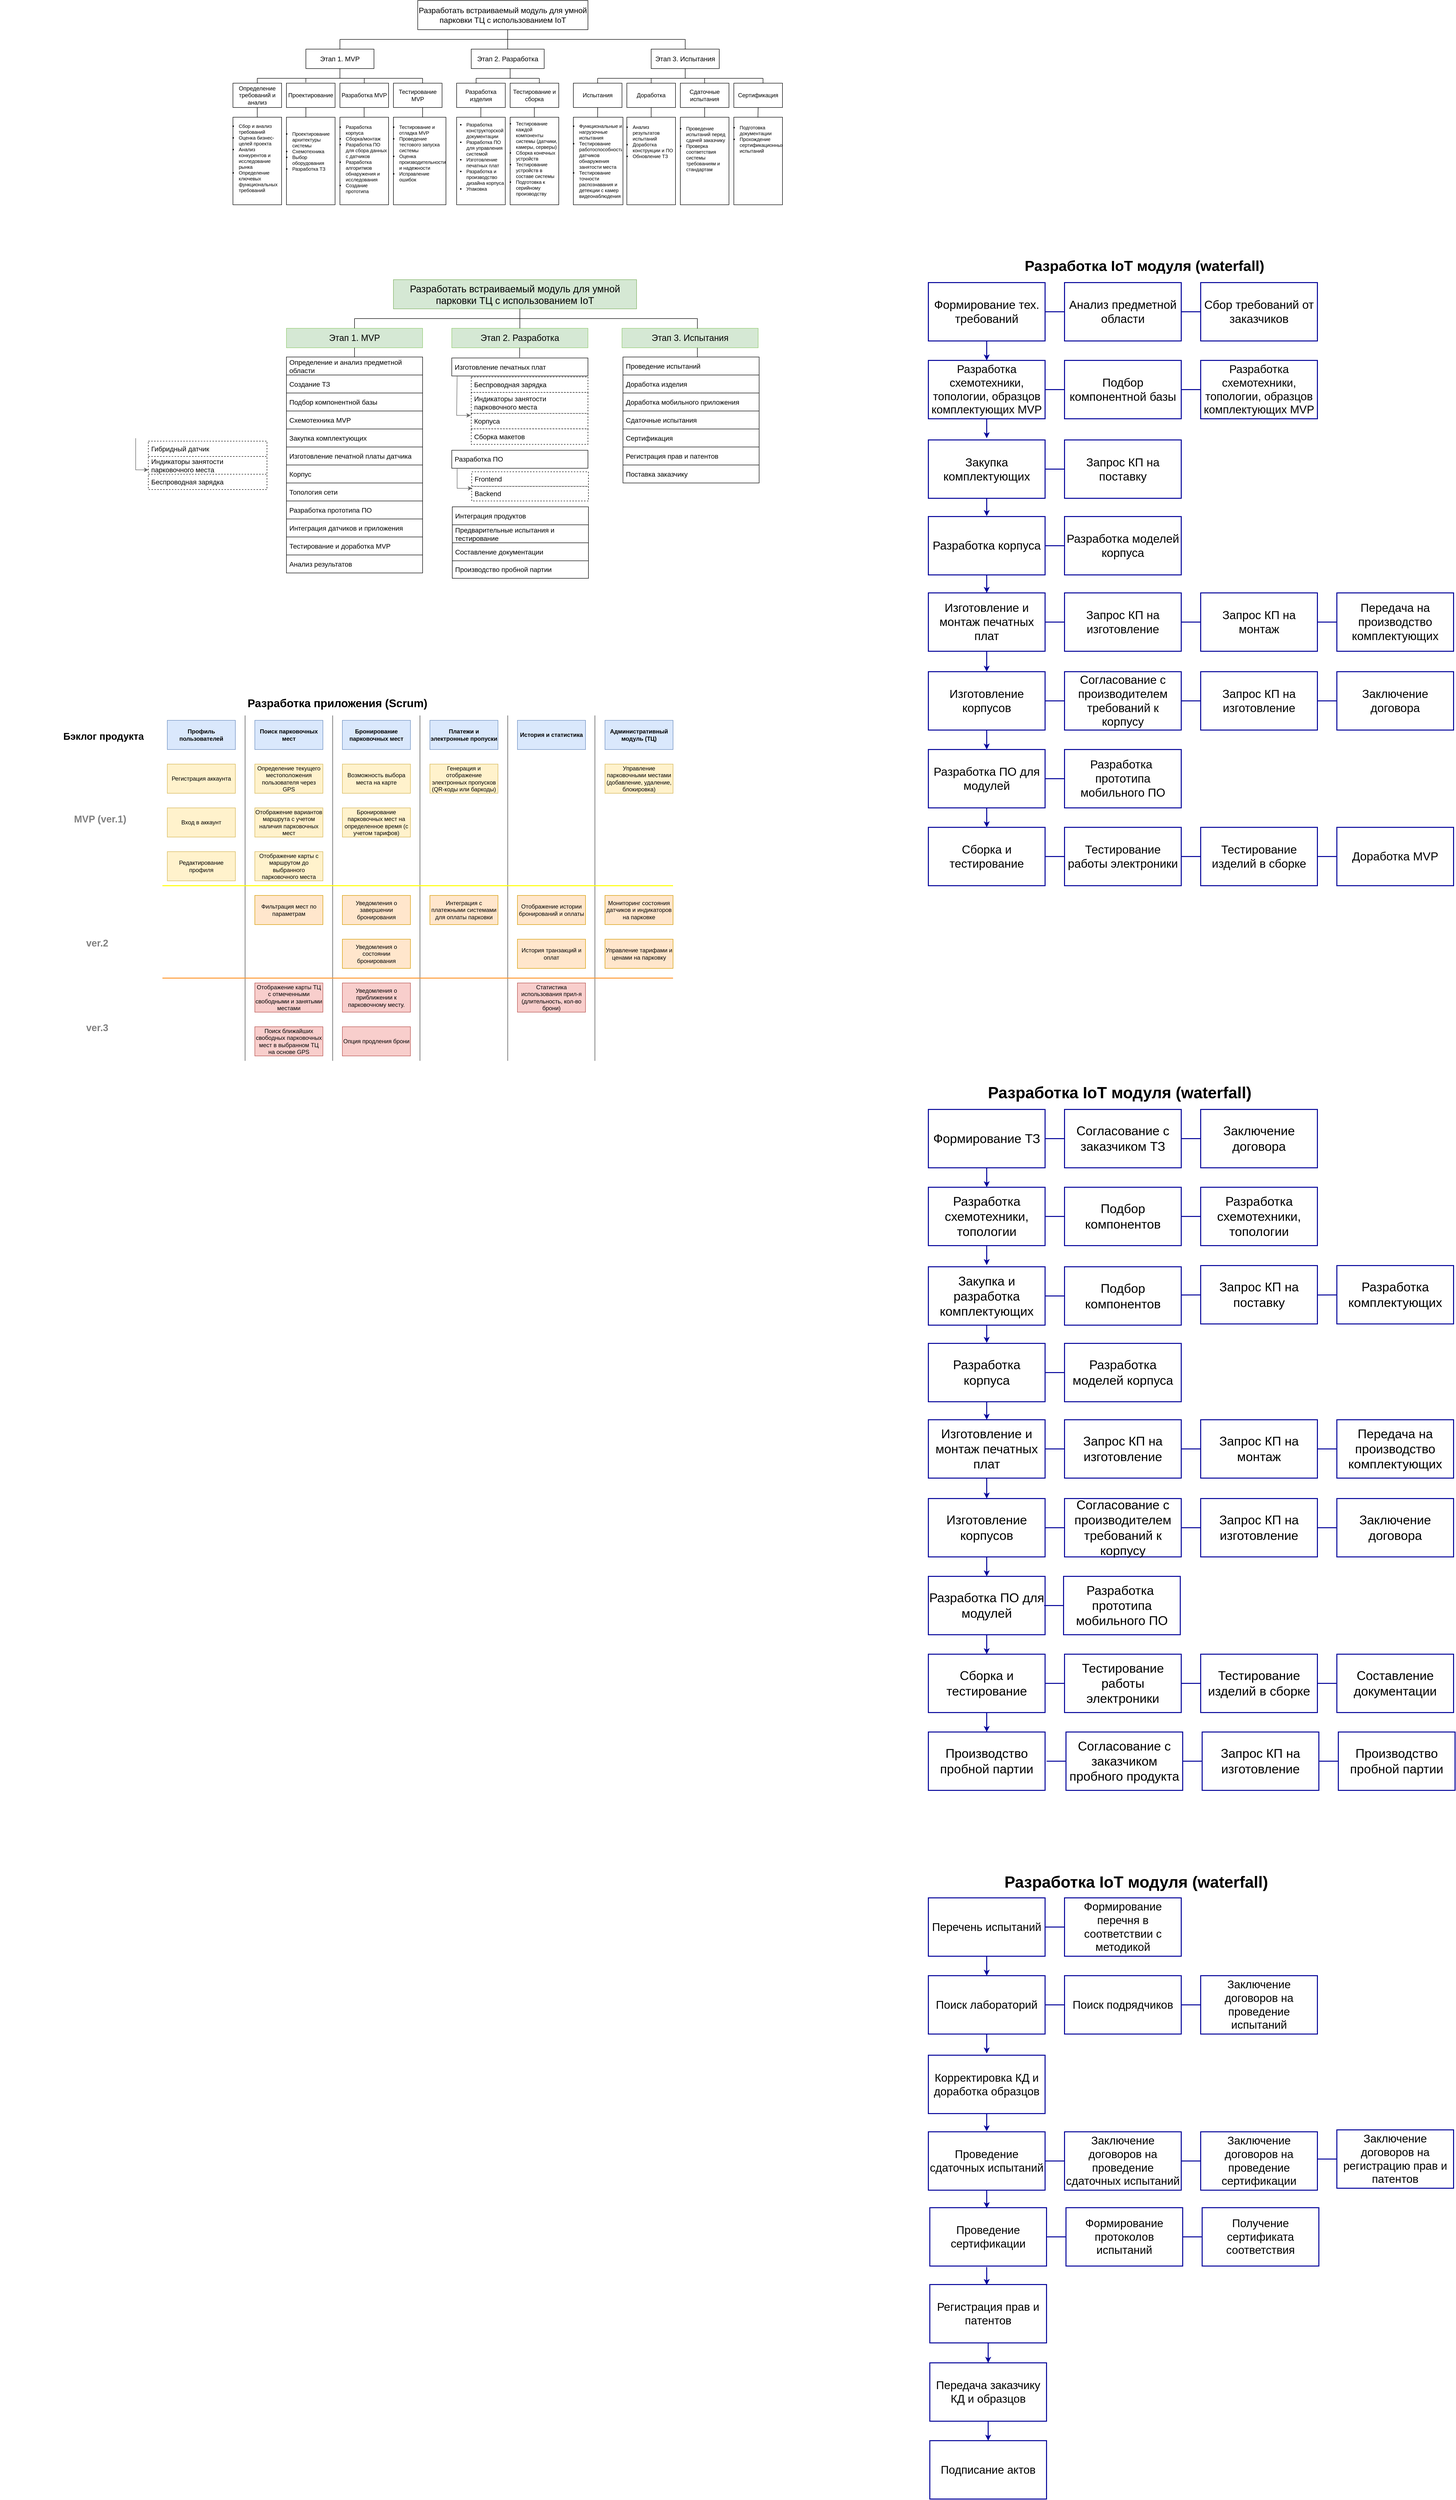 <mxfile version="22.0.5" type="github">
  <diagram name="Страница — 1" id="UrEZ6tEzdypXz4cfXziD">
    <mxGraphModel dx="1922" dy="602" grid="0" gridSize="10" guides="1" tooltips="1" connect="1" arrows="1" fold="1" page="0" pageScale="1" pageWidth="827" pageHeight="1169" math="0" shadow="0">
      <root>
        <mxCell id="0" />
        <mxCell id="1" parent="0" />
        <mxCell id="XmDp-VsO-evtBJLwXCZc-1" value="&lt;font style=&quot;vertical-align: inherit; font-size: 16px;&quot;&gt;&lt;font style=&quot;vertical-align: inherit; font-size: 16px;&quot;&gt;&lt;font style=&quot;vertical-align: inherit;&quot;&gt;&lt;font style=&quot;vertical-align: inherit;&quot;&gt;Разработать встраиваемый модуль для умной парковки ТЦ с использованием IoT&lt;/font&gt;&lt;/font&gt;&lt;/font&gt;&lt;/font&gt;" style="rounded=0;whiteSpace=wrap;html=1;fontSize=16;" parent="1" vertex="1">
          <mxGeometry x="190" y="20" width="350" height="60" as="geometry" />
        </mxCell>
        <mxCell id="XmDp-VsO-evtBJLwXCZc-2" value="&lt;font style=&quot;vertical-align: inherit; font-size: 14px;&quot;&gt;&lt;font style=&quot;vertical-align: inherit; font-size: 14px;&quot;&gt;Этап 1. MVP&lt;/font&gt;&lt;/font&gt;" style="rounded=0;whiteSpace=wrap;html=1;fontSize=14;" parent="1" vertex="1">
          <mxGeometry x="-40" y="120" width="140" height="40" as="geometry" />
        </mxCell>
        <mxCell id="XmDp-VsO-evtBJLwXCZc-3" value="&lt;font style=&quot;vertical-align: inherit; font-size: 14px;&quot;&gt;&lt;font style=&quot;vertical-align: inherit; font-size: 14px;&quot;&gt;Этап 2. Разработка&lt;/font&gt;&lt;/font&gt;" style="rounded=0;whiteSpace=wrap;html=1;fontSize=14;" parent="1" vertex="1">
          <mxGeometry x="300" y="120" width="150" height="40" as="geometry" />
        </mxCell>
        <mxCell id="XmDp-VsO-evtBJLwXCZc-4" value="&lt;font style=&quot;vertical-align: inherit; font-size: 14px;&quot;&gt;&lt;font style=&quot;vertical-align: inherit; font-size: 14px;&quot;&gt;&lt;font style=&quot;vertical-align: inherit; font-size: 14px;&quot;&gt;&lt;font style=&quot;vertical-align: inherit; font-size: 14px;&quot;&gt;Этап 3. Испытания&lt;/font&gt;&lt;/font&gt;&lt;/font&gt;&lt;/font&gt;" style="rounded=0;whiteSpace=wrap;html=1;fontSize=14;" parent="1" vertex="1">
          <mxGeometry x="670" y="120" width="140" height="40" as="geometry" />
        </mxCell>
        <mxCell id="XmDp-VsO-evtBJLwXCZc-5" value="" style="endArrow=none;html=1;rounded=0;" parent="1" edge="1">
          <mxGeometry width="50" height="50" relative="1" as="geometry">
            <mxPoint x="30" y="100" as="sourcePoint" />
            <mxPoint x="600" y="100" as="targetPoint" />
          </mxGeometry>
        </mxCell>
        <mxCell id="XmDp-VsO-evtBJLwXCZc-6" value="" style="endArrow=none;html=1;rounded=0;exitX=0.5;exitY=0;exitDx=0;exitDy=0;" parent="1" source="XmDp-VsO-evtBJLwXCZc-3" edge="1">
          <mxGeometry width="50" height="50" relative="1" as="geometry">
            <mxPoint x="320" y="130" as="sourcePoint" />
            <mxPoint x="375" y="80" as="targetPoint" />
          </mxGeometry>
        </mxCell>
        <mxCell id="XmDp-VsO-evtBJLwXCZc-7" value="" style="endArrow=none;html=1;rounded=0;exitX=0.5;exitY=0;exitDx=0;exitDy=0;" parent="1" source="XmDp-VsO-evtBJLwXCZc-2" edge="1">
          <mxGeometry width="50" height="50" relative="1" as="geometry">
            <mxPoint x="70" y="150" as="sourcePoint" />
            <mxPoint x="30" y="100" as="targetPoint" />
          </mxGeometry>
        </mxCell>
        <mxCell id="XmDp-VsO-evtBJLwXCZc-8" value="" style="endArrow=none;html=1;rounded=0;entryX=0.5;entryY=0;entryDx=0;entryDy=0;" parent="1" target="XmDp-VsO-evtBJLwXCZc-4" edge="1">
          <mxGeometry width="50" height="50" relative="1" as="geometry">
            <mxPoint x="600" y="100" as="sourcePoint" />
            <mxPoint x="600" y="115" as="targetPoint" />
            <Array as="points">
              <mxPoint x="740" y="100" />
            </Array>
          </mxGeometry>
        </mxCell>
        <mxCell id="XmDp-VsO-evtBJLwXCZc-9" value="&lt;font style=&quot;vertical-align: inherit;&quot;&gt;&lt;font style=&quot;vertical-align: inherit;&quot;&gt;Определение требований и анализ&lt;/font&gt;&lt;/font&gt;" style="rounded=0;whiteSpace=wrap;html=1;" parent="1" vertex="1">
          <mxGeometry x="-190" y="190" width="100" height="50" as="geometry" />
        </mxCell>
        <mxCell id="XmDp-VsO-evtBJLwXCZc-11" value="&lt;font style=&quot;vertical-align: inherit;&quot;&gt;&lt;font style=&quot;vertical-align: inherit;&quot;&gt;&lt;font style=&quot;vertical-align: inherit;&quot;&gt;&lt;font style=&quot;vertical-align: inherit;&quot;&gt;Проектирование&lt;/font&gt;&lt;/font&gt;&lt;/font&gt;&lt;/font&gt;" style="rounded=0;whiteSpace=wrap;html=1;" parent="1" vertex="1">
          <mxGeometry x="-80" y="190" width="100" height="50" as="geometry" />
        </mxCell>
        <mxCell id="XmDp-VsO-evtBJLwXCZc-12" value="&lt;font style=&quot;vertical-align: inherit;&quot;&gt;&lt;font style=&quot;vertical-align: inherit;&quot;&gt;&lt;font style=&quot;vertical-align: inherit;&quot;&gt;&lt;font style=&quot;vertical-align: inherit;&quot;&gt;&lt;font style=&quot;vertical-align: inherit;&quot;&gt;&lt;font style=&quot;vertical-align: inherit;&quot;&gt;Разработка MVP&lt;/font&gt;&lt;/font&gt;&lt;/font&gt;&lt;/font&gt;&lt;/font&gt;&lt;/font&gt;" style="rounded=0;whiteSpace=wrap;html=1;" parent="1" vertex="1">
          <mxGeometry x="30" y="190" width="100" height="50" as="geometry" />
        </mxCell>
        <mxCell id="XmDp-VsO-evtBJLwXCZc-13" value="&lt;font style=&quot;vertical-align: inherit;&quot;&gt;&lt;font style=&quot;vertical-align: inherit;&quot;&gt;Тестирование MVP&lt;/font&gt;&lt;/font&gt;" style="rounded=0;whiteSpace=wrap;html=1;" parent="1" vertex="1">
          <mxGeometry x="140" y="190" width="100" height="50" as="geometry" />
        </mxCell>
        <mxCell id="XmDp-VsO-evtBJLwXCZc-14" value="&lt;font style=&quot;vertical-align: inherit;&quot;&gt;&lt;font style=&quot;vertical-align: inherit;&quot;&gt;Разработка изделия&lt;/font&gt;&lt;/font&gt;" style="rounded=0;whiteSpace=wrap;html=1;" parent="1" vertex="1">
          <mxGeometry x="270" y="190" width="100" height="50" as="geometry" />
        </mxCell>
        <mxCell id="XmDp-VsO-evtBJLwXCZc-15" value="&lt;font style=&quot;vertical-align: inherit;&quot;&gt;&lt;font style=&quot;vertical-align: inherit;&quot;&gt;&lt;font style=&quot;vertical-align: inherit;&quot;&gt;&lt;font style=&quot;vertical-align: inherit;&quot;&gt;Тестирование и сборка&lt;/font&gt;&lt;/font&gt;&lt;/font&gt;&lt;/font&gt;" style="rounded=0;whiteSpace=wrap;html=1;" parent="1" vertex="1">
          <mxGeometry x="380" y="190" width="100" height="50" as="geometry" />
        </mxCell>
        <mxCell id="XmDp-VsO-evtBJLwXCZc-16" value="&lt;font style=&quot;vertical-align: inherit;&quot;&gt;&lt;font style=&quot;vertical-align: inherit;&quot;&gt;&lt;font style=&quot;vertical-align: inherit;&quot;&gt;&lt;font style=&quot;vertical-align: inherit;&quot;&gt;Испытания&lt;/font&gt;&lt;/font&gt;&lt;/font&gt;&lt;/font&gt;" style="rounded=0;whiteSpace=wrap;html=1;" parent="1" vertex="1">
          <mxGeometry x="510" y="190" width="100" height="50" as="geometry" />
        </mxCell>
        <mxCell id="XmDp-VsO-evtBJLwXCZc-17" value="&lt;font style=&quot;vertical-align: inherit;&quot;&gt;&lt;font style=&quot;vertical-align: inherit;&quot;&gt;&lt;font style=&quot;vertical-align: inherit;&quot;&gt;&lt;font style=&quot;vertical-align: inherit;&quot;&gt;&lt;font style=&quot;vertical-align: inherit;&quot;&gt;&lt;font style=&quot;vertical-align: inherit;&quot;&gt;Доработка&lt;/font&gt;&lt;/font&gt;&lt;/font&gt;&lt;/font&gt;&lt;/font&gt;&lt;/font&gt;" style="rounded=0;whiteSpace=wrap;html=1;" parent="1" vertex="1">
          <mxGeometry x="620" y="190" width="100" height="50" as="geometry" />
        </mxCell>
        <mxCell id="XmDp-VsO-evtBJLwXCZc-18" value="&lt;font style=&quot;vertical-align: inherit;&quot;&gt;&lt;font style=&quot;vertical-align: inherit;&quot;&gt;&lt;font style=&quot;vertical-align: inherit;&quot;&gt;&lt;font style=&quot;vertical-align: inherit;&quot;&gt;&lt;font style=&quot;vertical-align: inherit;&quot;&gt;&lt;font style=&quot;vertical-align: inherit;&quot;&gt;&lt;font style=&quot;vertical-align: inherit;&quot;&gt;&lt;font style=&quot;vertical-align: inherit;&quot;&gt;Сдаточные испытания&lt;/font&gt;&lt;/font&gt;&lt;/font&gt;&lt;/font&gt;&lt;/font&gt;&lt;/font&gt;&lt;/font&gt;&lt;/font&gt;" style="rounded=0;whiteSpace=wrap;html=1;" parent="1" vertex="1">
          <mxGeometry x="730" y="190" width="100" height="50" as="geometry" />
        </mxCell>
        <mxCell id="XmDp-VsO-evtBJLwXCZc-19" value="&lt;font style=&quot;vertical-align: inherit;&quot;&gt;&lt;font style=&quot;vertical-align: inherit;&quot;&gt;&lt;font style=&quot;vertical-align: inherit;&quot;&gt;&lt;font style=&quot;vertical-align: inherit;&quot;&gt;&lt;font style=&quot;vertical-align: inherit;&quot;&gt;&lt;font style=&quot;vertical-align: inherit;&quot;&gt;&lt;font style=&quot;vertical-align: inherit;&quot;&gt;&lt;font style=&quot;vertical-align: inherit;&quot;&gt;&lt;font style=&quot;vertical-align: inherit;&quot;&gt;&lt;font style=&quot;vertical-align: inherit;&quot;&gt;Сертификация&lt;/font&gt;&lt;/font&gt;&lt;/font&gt;&lt;/font&gt;&lt;/font&gt;&lt;/font&gt;&lt;/font&gt;&lt;/font&gt;&lt;/font&gt;&lt;/font&gt;" style="rounded=0;whiteSpace=wrap;html=1;" parent="1" vertex="1">
          <mxGeometry x="840" y="190" width="100" height="50" as="geometry" />
        </mxCell>
        <mxCell id="XmDp-VsO-evtBJLwXCZc-27" value="" style="rounded=0;whiteSpace=wrap;html=1;" parent="1" vertex="1">
          <mxGeometry x="-190" y="260" width="100" height="180" as="geometry" />
        </mxCell>
        <mxCell id="XmDp-VsO-evtBJLwXCZc-25" value="&lt;ul style=&quot;font-size: 10px;&quot;&gt;&lt;li style=&quot;font-size: 10px;&quot;&gt;Сбор и анализ требований&lt;/li&gt;&lt;li style=&quot;font-size: 10px;&quot;&gt;Оценка бизнес-целей проекта&lt;/li&gt;&lt;li style=&quot;font-size: 10px;&quot;&gt;Анализ конкурентов и исследование рынка&lt;/li&gt;&lt;li style=&quot;font-size: 10px;&quot;&gt;Определение ключевых функциональных требований&lt;/li&gt;&lt;/ul&gt;" style="text;strokeColor=none;fillColor=none;html=1;whiteSpace=wrap;verticalAlign=middle;overflow=hidden;fontSize=10;align=left;" parent="1" vertex="1">
          <mxGeometry x="-220" y="260" width="130" height="160" as="geometry" />
        </mxCell>
        <mxCell id="XmDp-VsO-evtBJLwXCZc-28" value="" style="rounded=0;whiteSpace=wrap;html=1;" parent="1" vertex="1">
          <mxGeometry x="-80" y="260" width="100" height="180" as="geometry" />
        </mxCell>
        <mxCell id="XmDp-VsO-evtBJLwXCZc-29" value="&lt;ul style=&quot;font-size: 10px;&quot;&gt;&lt;li style=&quot;font-size: 10px;&quot;&gt;&lt;font style=&quot;vertical-align: inherit;&quot;&gt;&lt;font style=&quot;vertical-align: inherit;&quot;&gt;Проектирование архитектуры системы&lt;/font&gt;&lt;/font&gt;&lt;/li&gt;&lt;li style=&quot;font-size: 10px;&quot;&gt;&lt;font style=&quot;vertical-align: inherit;&quot;&gt;&lt;font style=&quot;vertical-align: inherit;&quot;&gt;Схемотехника&lt;/font&gt;&lt;/font&gt;&lt;/li&gt;&lt;li style=&quot;font-size: 10px;&quot;&gt;&lt;font style=&quot;vertical-align: inherit;&quot;&gt;&lt;font style=&quot;vertical-align: inherit;&quot;&gt;Выбор оборудования&lt;/font&gt;&lt;/font&gt;&lt;/li&gt;&lt;li style=&quot;font-size: 10px;&quot;&gt;&lt;font style=&quot;vertical-align: inherit;&quot;&gt;&lt;font style=&quot;vertical-align: inherit;&quot;&gt;Разработка ТЗ&lt;/font&gt;&lt;/font&gt;&lt;/li&gt;&lt;/ul&gt;" style="text;strokeColor=none;fillColor=none;html=1;whiteSpace=wrap;verticalAlign=middle;overflow=hidden;fontSize=10;align=left;" parent="1" vertex="1">
          <mxGeometry x="-110" y="260" width="130" height="140" as="geometry" />
        </mxCell>
        <mxCell id="XmDp-VsO-evtBJLwXCZc-32" value="" style="rounded=0;whiteSpace=wrap;html=1;" parent="1" vertex="1">
          <mxGeometry x="30" y="260" width="100" height="180" as="geometry" />
        </mxCell>
        <mxCell id="XmDp-VsO-evtBJLwXCZc-30" value="&lt;div&gt;&lt;br&gt;&lt;/div&gt;&lt;ul style=&quot;font-size: 10px;&quot;&gt;&lt;li style=&quot;font-size: 10px;&quot;&gt;&lt;font style=&quot;vertical-align: inherit;&quot;&gt;&lt;font style=&quot;vertical-align: inherit;&quot;&gt;Разработка корпуса&lt;/font&gt;&lt;/font&gt;&lt;/li&gt;&lt;li style=&quot;font-size: 10px;&quot;&gt;&lt;font style=&quot;vertical-align: inherit;&quot;&gt;&lt;font style=&quot;vertical-align: inherit;&quot;&gt;Сборка/монтаж&lt;/font&gt;&lt;/font&gt;&lt;/li&gt;&lt;li style=&quot;font-size: 10px;&quot;&gt;&lt;font style=&quot;vertical-align: inherit;&quot;&gt;&lt;font style=&quot;vertical-align: inherit;&quot;&gt;Разработка ПО для сбора данных с датчиков&lt;/font&gt;&lt;/font&gt;&lt;/li&gt;&lt;li style=&quot;font-size: 10px;&quot;&gt;&lt;font style=&quot;vertical-align: inherit;&quot;&gt;&lt;font style=&quot;vertical-align: inherit;&quot;&gt;Разработка алгоритмов обнаружения и исследования&lt;/font&gt;&lt;/font&gt;&lt;/li&gt;&lt;li style=&quot;font-size: 10px;&quot;&gt;&lt;font style=&quot;vertical-align: inherit;&quot;&gt;&lt;font style=&quot;vertical-align: inherit;&quot;&gt;Создание прототипа&lt;/font&gt;&lt;/font&gt;&lt;/li&gt;&lt;/ul&gt;" style="text;strokeColor=none;fillColor=none;html=1;whiteSpace=wrap;verticalAlign=middle;overflow=hidden;fontSize=10;align=left;" parent="1" vertex="1">
          <mxGeometry y="250" width="130" height="170" as="geometry" />
        </mxCell>
        <mxCell id="XmDp-VsO-evtBJLwXCZc-33" value="" style="rounded=0;whiteSpace=wrap;html=1;" parent="1" vertex="1">
          <mxGeometry x="140" y="260" width="108" height="180" as="geometry" />
        </mxCell>
        <mxCell id="XmDp-VsO-evtBJLwXCZc-35" value="&lt;div&gt;&lt;br&gt;&lt;/div&gt;&lt;ul style=&quot;font-size: 10px;&quot;&gt;&lt;li style=&quot;font-size: 10px;&quot;&gt;Тестирование и отладка MVP&lt;/li&gt;&lt;li style=&quot;font-size: 10px;&quot;&gt;Проведение тестового запуска системы&lt;/li&gt;&lt;li style=&quot;font-size: 10px;&quot;&gt;Оценка производительности и надежности&lt;/li&gt;&lt;li style=&quot;font-size: 10px;&quot;&gt;Исправление ошибок&lt;/li&gt;&lt;/ul&gt;" style="text;strokeColor=none;fillColor=none;html=1;whiteSpace=wrap;verticalAlign=middle;overflow=hidden;fontSize=10;align=left;" parent="1" vertex="1">
          <mxGeometry x="110" y="250" width="140" height="150" as="geometry" />
        </mxCell>
        <mxCell id="XmDp-VsO-evtBJLwXCZc-36" value="" style="rounded=0;whiteSpace=wrap;html=1;" parent="1" vertex="1">
          <mxGeometry x="270" y="260" width="100" height="180" as="geometry" />
        </mxCell>
        <mxCell id="XmDp-VsO-evtBJLwXCZc-37" value="&lt;div&gt;&lt;br&gt;&lt;/div&gt;&lt;ul style=&quot;font-size: 10px;&quot;&gt;&lt;li style=&quot;font-size: 10px;&quot;&gt;Разработка конструкторской документации&lt;/li&gt;&lt;li style=&quot;font-size: 10px;&quot;&gt;Разработка ПО для управления системой&lt;/li&gt;&lt;li style=&quot;font-size: 10px;&quot;&gt;Изготовление печатных плат&lt;/li&gt;&lt;li style=&quot;font-size: 10px;&quot;&gt;Разработка и производство дизайна корпуса&lt;/li&gt;&lt;li style=&quot;font-size: 10px;&quot;&gt;Упаковка&lt;/li&gt;&lt;/ul&gt;" style="text;strokeColor=none;fillColor=none;html=1;whiteSpace=wrap;verticalAlign=middle;overflow=hidden;fontSize=10;align=left;" parent="1" vertex="1">
          <mxGeometry x="248" y="240" width="130" height="190" as="geometry" />
        </mxCell>
        <mxCell id="XmDp-VsO-evtBJLwXCZc-38" value="" style="rounded=0;whiteSpace=wrap;html=1;" parent="1" vertex="1">
          <mxGeometry x="380" y="260" width="100" height="180" as="geometry" />
        </mxCell>
        <mxCell id="XmDp-VsO-evtBJLwXCZc-40" value="&lt;ul style=&quot;font-size: 10px;&quot;&gt;&lt;li style=&quot;font-size: 10px;&quot;&gt;Тестирование каждой компоненты системы (датчики, камеры, серверы)&lt;/li&gt;&lt;li style=&quot;font-size: 10px;&quot;&gt;Сборка конечных устройств&lt;/li&gt;&lt;li style=&quot;font-size: 10px;&quot;&gt;Тестирование устройств в составе системы&lt;/li&gt;&lt;li style=&quot;font-size: 10px;&quot;&gt;Подготовка к серийному производству&lt;/li&gt;&lt;/ul&gt;" style="text;strokeColor=none;fillColor=none;html=1;whiteSpace=wrap;verticalAlign=middle;overflow=hidden;fontSize=10;align=left;" parent="1" vertex="1">
          <mxGeometry x="350" y="250" width="130" height="190" as="geometry" />
        </mxCell>
        <mxCell id="XmDp-VsO-evtBJLwXCZc-42" value="" style="rounded=0;whiteSpace=wrap;html=1;" parent="1" vertex="1">
          <mxGeometry x="510" y="260" width="102" height="180" as="geometry" />
        </mxCell>
        <mxCell id="XmDp-VsO-evtBJLwXCZc-43" value="" style="rounded=0;whiteSpace=wrap;html=1;" parent="1" vertex="1">
          <mxGeometry x="620" y="260" width="100" height="180" as="geometry" />
        </mxCell>
        <mxCell id="XmDp-VsO-evtBJLwXCZc-44" value="" style="rounded=0;whiteSpace=wrap;html=1;" parent="1" vertex="1">
          <mxGeometry x="730" y="260" width="100" height="180" as="geometry" />
        </mxCell>
        <mxCell id="XmDp-VsO-evtBJLwXCZc-45" value="" style="rounded=0;whiteSpace=wrap;html=1;" parent="1" vertex="1">
          <mxGeometry x="840" y="260" width="100" height="180" as="geometry" />
        </mxCell>
        <mxCell id="XmDp-VsO-evtBJLwXCZc-41" value="&lt;ul style=&quot;font-size: 10px;&quot;&gt;&lt;li style=&quot;font-size: 10px;&quot;&gt;Функциональные и нагрузочные испытания&lt;/li&gt;&lt;li style=&quot;font-size: 10px;&quot;&gt;Тестирование работоспособности датчиков обнаружения занятости места&lt;/li&gt;&lt;li style=&quot;font-size: 10px;&quot;&gt;Тестирование точности распознавания и детекции с камер видеонаблюдения&lt;/li&gt;&lt;/ul&gt;" style="text;strokeColor=none;fillColor=none;html=1;whiteSpace=wrap;verticalAlign=middle;overflow=hidden;fontSize=10;align=left;" parent="1" vertex="1">
          <mxGeometry x="480" y="250" width="130" height="200" as="geometry" />
        </mxCell>
        <mxCell id="XmDp-VsO-evtBJLwXCZc-48" value="&lt;ul style=&quot;font-size: 10px;&quot;&gt;&lt;li style=&quot;font-size: 10px;&quot;&gt;Анализ результатов испытаний&lt;/li&gt;&lt;li style=&quot;font-size: 10px;&quot;&gt;Доработка конструкции и ПО&lt;/li&gt;&lt;li style=&quot;font-size: 10px;&quot;&gt;Обновление ТЗ&lt;/li&gt;&lt;/ul&gt;" style="text;strokeColor=none;fillColor=none;html=1;whiteSpace=wrap;verticalAlign=middle;overflow=hidden;fontSize=10;align=left;" parent="1" vertex="1">
          <mxGeometry x="590" y="210" width="130" height="200" as="geometry" />
        </mxCell>
        <mxCell id="XmDp-VsO-evtBJLwXCZc-49" value="&lt;ul style=&quot;font-size: 10px;&quot;&gt;&lt;li style=&quot;font-size: 10px;&quot;&gt;Проведение испытаний перед сдачей заказчику&lt;/li&gt;&lt;li style=&quot;font-size: 10px;&quot;&gt;Проверка соответствия системы требованиям и стандартам&lt;/li&gt;&lt;/ul&gt;" style="text;strokeColor=none;fillColor=none;html=1;whiteSpace=wrap;verticalAlign=middle;overflow=hidden;fontSize=10;align=left;" parent="1" vertex="1">
          <mxGeometry x="700" y="260" width="130" height="130" as="geometry" />
        </mxCell>
        <mxCell id="XmDp-VsO-evtBJLwXCZc-50" value="&lt;ul style=&quot;font-size: 10px;&quot;&gt;&lt;li style=&quot;font-size: 10px;&quot;&gt;Подготовка документации&amp;nbsp;&lt;/li&gt;&lt;li style=&quot;font-size: 10px;&quot;&gt;Прохождение сертификационных испытаний&lt;/li&gt;&lt;/ul&gt;" style="text;strokeColor=none;fillColor=none;html=1;whiteSpace=wrap;verticalAlign=middle;overflow=hidden;fontSize=10;align=left;" parent="1" vertex="1">
          <mxGeometry x="810" y="260" width="130" height="90" as="geometry" />
        </mxCell>
        <mxCell id="XmDp-VsO-evtBJLwXCZc-51" value="" style="endArrow=none;html=1;rounded=0;" parent="1" edge="1">
          <mxGeometry width="50" height="50" relative="1" as="geometry">
            <mxPoint x="-140" y="180" as="sourcePoint" />
            <mxPoint x="200" y="180" as="targetPoint" />
          </mxGeometry>
        </mxCell>
        <mxCell id="XmDp-VsO-evtBJLwXCZc-52" value="" style="endArrow=none;html=1;rounded=0;" parent="1" edge="1">
          <mxGeometry width="50" height="50" relative="1" as="geometry">
            <mxPoint x="310" y="180" as="sourcePoint" />
            <mxPoint x="440" y="180" as="targetPoint" />
          </mxGeometry>
        </mxCell>
        <mxCell id="XmDp-VsO-evtBJLwXCZc-53" value="" style="endArrow=none;html=1;rounded=0;" parent="1" edge="1">
          <mxGeometry width="50" height="50" relative="1" as="geometry">
            <mxPoint x="560" y="180" as="sourcePoint" />
            <mxPoint x="900" y="180" as="targetPoint" />
          </mxGeometry>
        </mxCell>
        <mxCell id="XmDp-VsO-evtBJLwXCZc-54" value="" style="endArrow=none;html=1;rounded=0;" parent="1" edge="1">
          <mxGeometry width="50" height="50" relative="1" as="geometry">
            <mxPoint x="740" y="180" as="sourcePoint" />
            <mxPoint x="740" y="160" as="targetPoint" />
          </mxGeometry>
        </mxCell>
        <mxCell id="XmDp-VsO-evtBJLwXCZc-55" value="" style="endArrow=none;html=1;rounded=0;" parent="1" edge="1">
          <mxGeometry width="50" height="50" relative="1" as="geometry">
            <mxPoint x="560" y="190" as="sourcePoint" />
            <mxPoint x="560" y="180" as="targetPoint" />
          </mxGeometry>
        </mxCell>
        <mxCell id="XmDp-VsO-evtBJLwXCZc-56" value="" style="endArrow=none;html=1;rounded=0;exitX=0.615;exitY=0.05;exitDx=0;exitDy=0;exitPerimeter=0;" parent="1" source="XmDp-VsO-evtBJLwXCZc-41" edge="1">
          <mxGeometry width="50" height="50" relative="1" as="geometry">
            <mxPoint x="510" y="290" as="sourcePoint" />
            <mxPoint x="560" y="240" as="targetPoint" />
          </mxGeometry>
        </mxCell>
        <mxCell id="XmDp-VsO-evtBJLwXCZc-57" value="" style="endArrow=none;html=1;rounded=0;exitX=0.615;exitY=0.05;exitDx=0;exitDy=0;exitPerimeter=0;" parent="1" edge="1">
          <mxGeometry width="50" height="50" relative="1" as="geometry">
            <mxPoint x="670" y="260" as="sourcePoint" />
            <mxPoint x="670" y="240" as="targetPoint" />
          </mxGeometry>
        </mxCell>
        <mxCell id="XmDp-VsO-evtBJLwXCZc-62" value="" style="endArrow=none;html=1;rounded=0;" parent="1" edge="1">
          <mxGeometry width="50" height="50" relative="1" as="geometry">
            <mxPoint x="780" y="260" as="sourcePoint" />
            <mxPoint x="780" y="240" as="targetPoint" />
          </mxGeometry>
        </mxCell>
        <mxCell id="XmDp-VsO-evtBJLwXCZc-63" value="" style="endArrow=none;html=1;rounded=0;entryX=0.5;entryY=1;entryDx=0;entryDy=0;exitX=0.612;exitY=0.007;exitDx=0;exitDy=0;exitPerimeter=0;" parent="1" source="XmDp-VsO-evtBJLwXCZc-50" target="XmDp-VsO-evtBJLwXCZc-19" edge="1">
          <mxGeometry width="50" height="50" relative="1" as="geometry">
            <mxPoint x="790" y="270" as="sourcePoint" />
            <mxPoint x="790" y="250" as="targetPoint" />
          </mxGeometry>
        </mxCell>
        <mxCell id="XmDp-VsO-evtBJLwXCZc-64" value="" style="endArrow=none;html=1;rounded=0;" parent="1" edge="1">
          <mxGeometry width="50" height="50" relative="1" as="geometry">
            <mxPoint x="429.76" y="260" as="sourcePoint" />
            <mxPoint x="429.76" y="240" as="targetPoint" />
          </mxGeometry>
        </mxCell>
        <mxCell id="XmDp-VsO-evtBJLwXCZc-65" value="" style="endArrow=none;html=1;rounded=0;" parent="1" edge="1">
          <mxGeometry width="50" height="50" relative="1" as="geometry">
            <mxPoint x="319.76" y="260" as="sourcePoint" />
            <mxPoint x="319.76" y="240" as="targetPoint" />
          </mxGeometry>
        </mxCell>
        <mxCell id="XmDp-VsO-evtBJLwXCZc-66" value="" style="endArrow=none;html=1;rounded=0;" parent="1" edge="1">
          <mxGeometry width="50" height="50" relative="1" as="geometry">
            <mxPoint x="380" y="180" as="sourcePoint" />
            <mxPoint x="380" y="160" as="targetPoint" />
          </mxGeometry>
        </mxCell>
        <mxCell id="XmDp-VsO-evtBJLwXCZc-67" value="" style="endArrow=none;html=1;rounded=0;" parent="1" edge="1">
          <mxGeometry width="50" height="50" relative="1" as="geometry">
            <mxPoint x="670" y="190" as="sourcePoint" />
            <mxPoint x="670" y="180" as="targetPoint" />
          </mxGeometry>
        </mxCell>
        <mxCell id="XmDp-VsO-evtBJLwXCZc-68" value="" style="endArrow=none;html=1;rounded=0;exitX=0.5;exitY=0;exitDx=0;exitDy=0;" parent="1" source="XmDp-VsO-evtBJLwXCZc-18" edge="1">
          <mxGeometry width="50" height="50" relative="1" as="geometry">
            <mxPoint x="680" y="200" as="sourcePoint" />
            <mxPoint x="780" y="180" as="targetPoint" />
          </mxGeometry>
        </mxCell>
        <mxCell id="XmDp-VsO-evtBJLwXCZc-69" value="" style="endArrow=none;html=1;rounded=0;" parent="1" edge="1">
          <mxGeometry width="50" height="50" relative="1" as="geometry">
            <mxPoint x="900" y="190" as="sourcePoint" />
            <mxPoint x="900" y="180" as="targetPoint" />
          </mxGeometry>
        </mxCell>
        <mxCell id="XmDp-VsO-evtBJLwXCZc-70" value="" style="endArrow=none;html=1;rounded=0;" parent="1" edge="1">
          <mxGeometry width="50" height="50" relative="1" as="geometry">
            <mxPoint x="440" y="190" as="sourcePoint" />
            <mxPoint x="440" y="180" as="targetPoint" />
          </mxGeometry>
        </mxCell>
        <mxCell id="XmDp-VsO-evtBJLwXCZc-71" value="" style="endArrow=none;html=1;rounded=0;" parent="1" edge="1">
          <mxGeometry width="50" height="50" relative="1" as="geometry">
            <mxPoint x="310" y="180" as="sourcePoint" />
            <mxPoint x="310" y="190" as="targetPoint" />
          </mxGeometry>
        </mxCell>
        <mxCell id="XmDp-VsO-evtBJLwXCZc-72" value="" style="endArrow=none;html=1;rounded=0;exitX=0.5;exitY=1;exitDx=0;exitDy=0;" parent="1" source="XmDp-VsO-evtBJLwXCZc-2" edge="1">
          <mxGeometry width="50" height="50" relative="1" as="geometry">
            <mxPoint x="460" y="210" as="sourcePoint" />
            <mxPoint x="30" y="180" as="targetPoint" />
          </mxGeometry>
        </mxCell>
        <mxCell id="XmDp-VsO-evtBJLwXCZc-73" value="" style="endArrow=none;html=1;rounded=0;exitX=0.5;exitY=1;exitDx=0;exitDy=0;" parent="1" source="XmDp-VsO-evtBJLwXCZc-9" edge="1">
          <mxGeometry width="50" height="50" relative="1" as="geometry">
            <mxPoint x="40" y="170" as="sourcePoint" />
            <mxPoint x="-140" y="260" as="targetPoint" />
          </mxGeometry>
        </mxCell>
        <mxCell id="XmDp-VsO-evtBJLwXCZc-74" value="" style="endArrow=none;html=1;rounded=0;" parent="1" edge="1">
          <mxGeometry width="50" height="50" relative="1" as="geometry">
            <mxPoint x="-40" y="260" as="sourcePoint" />
            <mxPoint x="-40" y="240" as="targetPoint" />
          </mxGeometry>
        </mxCell>
        <mxCell id="XmDp-VsO-evtBJLwXCZc-76" value="" style="endArrow=none;html=1;rounded=0;" parent="1" source="XmDp-VsO-evtBJLwXCZc-9" edge="1">
          <mxGeometry width="50" height="50" relative="1" as="geometry">
            <mxPoint x="-190" y="230" as="sourcePoint" />
            <mxPoint x="-140" y="180" as="targetPoint" />
          </mxGeometry>
        </mxCell>
        <mxCell id="XmDp-VsO-evtBJLwXCZc-77" value="" style="endArrow=none;html=1;rounded=0;exitX=0.399;exitY=-0.03;exitDx=0;exitDy=0;exitPerimeter=0;" parent="1" source="XmDp-VsO-evtBJLwXCZc-11" edge="1">
          <mxGeometry width="50" height="50" relative="1" as="geometry">
            <mxPoint x="-130" y="200" as="sourcePoint" />
            <mxPoint x="-40" y="180" as="targetPoint" />
          </mxGeometry>
        </mxCell>
        <mxCell id="XmDp-VsO-evtBJLwXCZc-78" value="" style="endArrow=none;html=1;rounded=0;exitX=0.5;exitY=0;exitDx=0;exitDy=0;" parent="1" source="XmDp-VsO-evtBJLwXCZc-12" edge="1">
          <mxGeometry width="50" height="50" relative="1" as="geometry">
            <mxPoint x="-120" y="210" as="sourcePoint" />
            <mxPoint x="80" y="180" as="targetPoint" />
          </mxGeometry>
        </mxCell>
        <mxCell id="XmDp-VsO-evtBJLwXCZc-79" value="" style="endArrow=none;html=1;rounded=0;" parent="1" edge="1">
          <mxGeometry width="50" height="50" relative="1" as="geometry">
            <mxPoint x="200" y="190" as="sourcePoint" />
            <mxPoint x="200" y="180" as="targetPoint" />
            <Array as="points">
              <mxPoint x="200" y="190" />
            </Array>
          </mxGeometry>
        </mxCell>
        <mxCell id="XmDp-VsO-evtBJLwXCZc-80" value="" style="endArrow=none;html=1;rounded=0;" parent="1" edge="1">
          <mxGeometry width="50" height="50" relative="1" as="geometry">
            <mxPoint x="79.76" y="260" as="sourcePoint" />
            <mxPoint x="79.76" y="240" as="targetPoint" />
          </mxGeometry>
        </mxCell>
        <mxCell id="XmDp-VsO-evtBJLwXCZc-82" value="" style="endArrow=none;html=1;rounded=0;" parent="1" edge="1">
          <mxGeometry width="50" height="50" relative="1" as="geometry">
            <mxPoint x="200" y="240" as="sourcePoint" />
            <mxPoint x="200" y="260" as="targetPoint" />
          </mxGeometry>
        </mxCell>
        <mxCell id="IIutb8Ob4Y_4vp3zWTY3-64" value="&lt;font style=&quot;vertical-align: inherit; font-size: 20px;&quot;&gt;&lt;font style=&quot;vertical-align: inherit; font-size: 20px;&quot;&gt;&lt;font style=&quot;vertical-align: inherit; font-size: 20px;&quot;&gt;&lt;font style=&quot;vertical-align: inherit; font-size: 20px;&quot;&gt;Разработать встраиваемый модуль для умной парковки ТЦ с использованием IoT&lt;/font&gt;&lt;/font&gt;&lt;/font&gt;&lt;/font&gt;" style="rounded=0;whiteSpace=wrap;html=1;fontSize=20;fillColor=#d5e8d4;strokeColor=#82b366;fontStyle=0" parent="1" vertex="1">
          <mxGeometry x="140" y="594" width="500" height="60" as="geometry" />
        </mxCell>
        <mxCell id="IIutb8Ob4Y_4vp3zWTY3-65" value="&lt;font style=&quot;vertical-align: inherit; font-size: 18px;&quot;&gt;&lt;font style=&quot;vertical-align: inherit; font-size: 18px;&quot;&gt;Этап 1. MVP&lt;/font&gt;&lt;/font&gt;" style="rounded=0;whiteSpace=wrap;html=1;fontSize=18;fillColor=#d5e8d4;strokeColor=#94CC74;" parent="1" vertex="1">
          <mxGeometry x="-80" y="694" width="280" height="40" as="geometry" />
        </mxCell>
        <mxCell id="IIutb8Ob4Y_4vp3zWTY3-66" value="&lt;font style=&quot;vertical-align: inherit; font-size: 18px;&quot;&gt;&lt;font style=&quot;vertical-align: inherit; font-size: 18px;&quot;&gt;Этап 2. Разработка&lt;/font&gt;&lt;/font&gt;" style="rounded=0;whiteSpace=wrap;html=1;fontSize=18;fillColor=#d5e8d4;strokeColor=#94CC74;" parent="1" vertex="1">
          <mxGeometry x="260" y="694" width="280" height="40" as="geometry" />
        </mxCell>
        <mxCell id="IIutb8Ob4Y_4vp3zWTY3-67" value="&lt;font style=&quot;vertical-align: inherit; font-size: 18px;&quot;&gt;&lt;font style=&quot;vertical-align: inherit; font-size: 18px;&quot;&gt;&lt;font style=&quot;vertical-align: inherit; font-size: 18px;&quot;&gt;&lt;font style=&quot;vertical-align: inherit; font-size: 18px;&quot;&gt;Этап 3. Испытания&lt;/font&gt;&lt;/font&gt;&lt;/font&gt;&lt;/font&gt;" style="rounded=0;whiteSpace=wrap;html=1;fontSize=18;fillColor=#d5e8d4;strokeColor=#94CC74;" parent="1" vertex="1">
          <mxGeometry x="610" y="694" width="280" height="40" as="geometry" />
        </mxCell>
        <mxCell id="IIutb8Ob4Y_4vp3zWTY3-68" value="" style="endArrow=none;html=1;rounded=0;fillColor=#d5e8d4;strokeColor=#000000;" parent="1" edge="1">
          <mxGeometry width="50" height="50" relative="1" as="geometry">
            <mxPoint x="60" y="674" as="sourcePoint" />
            <mxPoint x="625" y="674" as="targetPoint" />
          </mxGeometry>
        </mxCell>
        <mxCell id="IIutb8Ob4Y_4vp3zWTY3-69" value="" style="endArrow=none;html=1;rounded=0;exitX=0.5;exitY=0;exitDx=0;exitDy=0;" parent="1" source="IIutb8Ob4Y_4vp3zWTY3-66" edge="1">
          <mxGeometry width="50" height="50" relative="1" as="geometry">
            <mxPoint x="345" y="704" as="sourcePoint" />
            <mxPoint x="400" y="654" as="targetPoint" />
          </mxGeometry>
        </mxCell>
        <mxCell id="IIutb8Ob4Y_4vp3zWTY3-70" value="" style="endArrow=none;html=1;rounded=0;exitX=0.5;exitY=0;exitDx=0;exitDy=0;fillColor=#d5e8d4;strokeColor=#000000;" parent="1" source="IIutb8Ob4Y_4vp3zWTY3-65" edge="1">
          <mxGeometry width="50" height="50" relative="1" as="geometry">
            <mxPoint x="95" y="724" as="sourcePoint" />
            <mxPoint x="60" y="674" as="targetPoint" />
          </mxGeometry>
        </mxCell>
        <mxCell id="IIutb8Ob4Y_4vp3zWTY3-71" value="" style="endArrow=none;html=1;rounded=0;entryX=0.554;entryY=0.015;entryDx=0;entryDy=0;entryPerimeter=0;fillColor=#d5e8d4;strokeColor=#000000;" parent="1" target="IIutb8Ob4Y_4vp3zWTY3-67" edge="1">
          <mxGeometry width="50" height="50" relative="1" as="geometry">
            <mxPoint x="625" y="674" as="sourcePoint" />
            <mxPoint x="765" y="690" as="targetPoint" />
            <Array as="points">
              <mxPoint x="765" y="674" />
            </Array>
          </mxGeometry>
        </mxCell>
        <mxCell id="IIutb8Ob4Y_4vp3zWTY3-105" value="" style="endArrow=none;html=1;rounded=0;" parent="1" edge="1">
          <mxGeometry width="50" height="50" relative="1" as="geometry">
            <mxPoint x="765" y="754" as="sourcePoint" />
            <mxPoint x="765" y="734" as="targetPoint" />
          </mxGeometry>
        </mxCell>
        <mxCell id="IIutb8Ob4Y_4vp3zWTY3-113" value="" style="endArrow=none;html=1;rounded=0;" parent="1" edge="1">
          <mxGeometry width="50" height="50" relative="1" as="geometry">
            <mxPoint x="399.58" y="754" as="sourcePoint" />
            <mxPoint x="399.58" y="734" as="targetPoint" />
          </mxGeometry>
        </mxCell>
        <mxCell id="IIutb8Ob4Y_4vp3zWTY3-119" value="" style="endArrow=none;html=1;rounded=0;exitX=0.5;exitY=1;exitDx=0;exitDy=0;entryX=0.5;entryY=0.054;entryDx=0;entryDy=0;entryPerimeter=0;" parent="1" source="IIutb8Ob4Y_4vp3zWTY3-65" target="IIutb8Ob4Y_4vp3zWTY3-140" edge="1">
          <mxGeometry width="50" height="50" relative="1" as="geometry">
            <mxPoint x="485" y="784" as="sourcePoint" />
            <mxPoint x="60" y="750" as="targetPoint" />
          </mxGeometry>
        </mxCell>
        <mxCell id="IIutb8Ob4Y_4vp3zWTY3-154" value="" style="group;fontSize=14;labelBackgroundColor=none;fillColor=default;container=0;" parent="1" vertex="1" connectable="0">
          <mxGeometry x="-80" y="753" width="280" height="407" as="geometry" />
        </mxCell>
        <mxCell id="IIutb8Ob4Y_4vp3zWTY3-185" value="Изготовление печатных плат" style="text;strokeColor=default;fillColor=default;align=left;verticalAlign=middle;spacingLeft=4;spacingRight=4;overflow=hidden;points=[[0,0.5],[1,0.5]];portConstraint=eastwest;rotatable=0;whiteSpace=wrap;html=1;fontSize=14;labelBackgroundColor=none;" parent="1" vertex="1">
          <mxGeometry x="260" y="755" width="280" height="37" as="geometry" />
        </mxCell>
        <mxCell id="IIutb8Ob4Y_4vp3zWTY3-226" value="Разработка ПО" style="text;strokeColor=default;fillColor=default;align=left;verticalAlign=middle;spacingLeft=4;spacingRight=4;overflow=hidden;points=[[0,0.5],[1,0.5]];portConstraint=eastwest;rotatable=0;whiteSpace=wrap;html=1;fontSize=14;labelBackgroundColor=none;" parent="1" vertex="1">
          <mxGeometry x="260" y="944.75" width="280" height="37" as="geometry" />
        </mxCell>
        <mxCell id="IIutb8Ob4Y_4vp3zWTY3-229" value="Интеграция продуктов" style="text;strokeColor=default;fillColor=default;align=left;verticalAlign=middle;spacingLeft=4;spacingRight=4;overflow=hidden;points=[[0,0.5],[1,0.5]];portConstraint=eastwest;rotatable=0;whiteSpace=wrap;html=1;fontSize=14;labelBackgroundColor=none;" parent="1" vertex="1">
          <mxGeometry x="261" y="1061" width="280" height="37" as="geometry" />
        </mxCell>
        <mxCell id="IIutb8Ob4Y_4vp3zWTY3-230" value="Предварительные испытания и тестирование" style="text;strokeColor=default;fillColor=default;align=left;verticalAlign=middle;spacingLeft=4;spacingRight=4;overflow=hidden;points=[[0,0.5],[1,0.5]];portConstraint=eastwest;rotatable=0;whiteSpace=wrap;html=1;fontSize=14;labelBackgroundColor=none;" parent="1" vertex="1">
          <mxGeometry x="261" y="1098" width="280" height="37" as="geometry" />
        </mxCell>
        <mxCell id="IIutb8Ob4Y_4vp3zWTY3-231" value="Составление документации" style="text;strokeColor=default;fillColor=default;align=left;verticalAlign=middle;spacingLeft=4;spacingRight=4;overflow=hidden;points=[[0,0.5],[1,0.5]];portConstraint=eastwest;rotatable=0;whiteSpace=wrap;html=1;fontSize=14;labelBackgroundColor=none;" parent="1" vertex="1">
          <mxGeometry x="261" y="1135" width="280" height="37" as="geometry" />
        </mxCell>
        <mxCell id="IIutb8Ob4Y_4vp3zWTY3-232" value="Производство пробной партии" style="text;strokeColor=default;fillColor=default;align=left;verticalAlign=middle;spacingLeft=4;spacingRight=4;overflow=hidden;points=[[0,0.5],[1,0.5]];portConstraint=eastwest;rotatable=0;whiteSpace=wrap;html=1;fontSize=14;labelBackgroundColor=none;" parent="1" vertex="1">
          <mxGeometry x="261" y="1172" width="280" height="36" as="geometry" />
        </mxCell>
        <mxCell id="IIutb8Ob4Y_4vp3zWTY3-214" value="Проведение испытаний" style="text;strokeColor=default;fillColor=default;align=left;verticalAlign=middle;spacingLeft=4;spacingRight=4;overflow=hidden;points=[[0,0.5],[1,0.5]];portConstraint=eastwest;rotatable=0;whiteSpace=wrap;html=1;fontSize=14;labelBackgroundColor=none;" parent="1" vertex="1">
          <mxGeometry x="612" y="753" width="280" height="37" as="geometry" />
        </mxCell>
        <mxCell id="IIutb8Ob4Y_4vp3zWTY3-215" value="Доработка изделия" style="text;strokeColor=default;fillColor=default;align=left;verticalAlign=middle;spacingLeft=4;spacingRight=4;overflow=hidden;points=[[0,0.5],[1,0.5]];portConstraint=eastwest;rotatable=0;whiteSpace=wrap;html=1;fontSize=14;labelBackgroundColor=none;" parent="1" vertex="1">
          <mxGeometry x="612" y="790" width="280" height="37" as="geometry" />
        </mxCell>
        <mxCell id="IIutb8Ob4Y_4vp3zWTY3-216" value="Доработка мобильного приложения" style="text;strokeColor=default;fillColor=default;align=left;verticalAlign=middle;spacingLeft=4;spacingRight=4;overflow=hidden;points=[[0,0.5],[1,0.5]];portConstraint=eastwest;rotatable=0;whiteSpace=wrap;html=1;fontSize=14;labelBackgroundColor=none;" parent="1" vertex="1">
          <mxGeometry x="612" y="827" width="280" height="37" as="geometry" />
        </mxCell>
        <mxCell id="IIutb8Ob4Y_4vp3zWTY3-217" value="Сдаточные испытания" style="text;strokeColor=default;fillColor=default;align=left;verticalAlign=middle;spacingLeft=4;spacingRight=4;overflow=hidden;points=[[0,0.5],[1,0.5]];portConstraint=eastwest;rotatable=0;whiteSpace=wrap;html=1;fontSize=14;labelBackgroundColor=none;" parent="1" vertex="1">
          <mxGeometry x="612" y="864" width="280" height="37" as="geometry" />
        </mxCell>
        <mxCell id="IIutb8Ob4Y_4vp3zWTY3-218" value="Сертификация" style="text;strokeColor=default;fillColor=default;align=left;verticalAlign=middle;spacingLeft=4;spacingRight=4;overflow=hidden;points=[[0,0.5],[1,0.5]];portConstraint=eastwest;rotatable=0;whiteSpace=wrap;html=1;fontSize=14;labelBackgroundColor=none;" parent="1" vertex="1">
          <mxGeometry x="612" y="901" width="280" height="37" as="geometry" />
        </mxCell>
        <mxCell id="IIutb8Ob4Y_4vp3zWTY3-219" value="Регистрация прав и патентов" style="text;strokeColor=default;fillColor=default;align=left;verticalAlign=middle;spacingLeft=4;spacingRight=4;overflow=hidden;points=[[0,0.5],[1,0.5]];portConstraint=eastwest;rotatable=0;whiteSpace=wrap;html=1;fontSize=14;labelBackgroundColor=none;" parent="1" vertex="1">
          <mxGeometry x="612" y="938" width="280" height="37" as="geometry" />
        </mxCell>
        <mxCell id="IIutb8Ob4Y_4vp3zWTY3-222" value="Поставка заказчику" style="text;strokeColor=default;fillColor=default;align=left;verticalAlign=middle;spacingLeft=4;spacingRight=4;overflow=hidden;points=[[0,0.5],[1,0.5]];portConstraint=eastwest;rotatable=0;whiteSpace=wrap;html=1;fontSize=14;labelBackgroundColor=none;" parent="1" vertex="1">
          <mxGeometry x="612" y="975" width="280" height="37" as="geometry" />
        </mxCell>
        <mxCell id="IIutb8Ob4Y_4vp3zWTY3-245" value="" style="group;dashed=1;" parent="1" vertex="1" connectable="0">
          <mxGeometry x="300" y="794" width="240" height="190" as="geometry" />
        </mxCell>
        <mxCell id="IIutb8Ob4Y_4vp3zWTY3-187" value="Индикаторы занятости парковочного места" style="text;strokeColor=default;fillColor=default;align=left;verticalAlign=middle;spacingLeft=4;spacingRight=4;overflow=hidden;points=[[0,0.5],[1,0.5]];portConstraint=eastwest;rotatable=0;whiteSpace=wrap;html=1;fontSize=14;labelBackgroundColor=none;dashed=1;" parent="IIutb8Ob4Y_4vp3zWTY3-245" vertex="1">
          <mxGeometry y="31.81" width="240" height="43.19" as="geometry" />
        </mxCell>
        <mxCell id="IIutb8Ob4Y_4vp3zWTY3-188" value="Корпуса" style="text;strokeColor=default;fillColor=default;align=left;verticalAlign=middle;spacingLeft=4;spacingRight=4;overflow=hidden;points=[[0,0.5],[1,0.5]];portConstraint=eastwest;rotatable=0;whiteSpace=wrap;html=1;fontSize=14;labelBackgroundColor=none;dashed=1;" parent="IIutb8Ob4Y_4vp3zWTY3-245" vertex="1">
          <mxGeometry y="75.0" width="240.0" height="31.81" as="geometry" />
        </mxCell>
        <mxCell id="IIutb8Ob4Y_4vp3zWTY3-189" value="Сборка макетов" style="text;strokeColor=default;fillColor=default;align=left;verticalAlign=middle;spacingLeft=4;spacingRight=4;overflow=hidden;points=[[0,0.5],[1,0.5]];portConstraint=eastwest;rotatable=0;whiteSpace=wrap;html=1;fontSize=14;labelBackgroundColor=none;dashed=1;" parent="IIutb8Ob4Y_4vp3zWTY3-245" vertex="1">
          <mxGeometry y="106.81" width="240.0" height="31.81" as="geometry" />
        </mxCell>
        <mxCell id="IIutb8Ob4Y_4vp3zWTY3-186" value="Беспроводная зарядка" style="text;strokeColor=default;fillColor=default;align=left;verticalAlign=middle;spacingLeft=4;spacingRight=4;overflow=hidden;points=[[0,0.5],[1,0.5]];portConstraint=eastwest;rotatable=0;whiteSpace=wrap;html=1;fontSize=14;labelBackgroundColor=none;dashed=1;" parent="IIutb8Ob4Y_4vp3zWTY3-245" vertex="1">
          <mxGeometry width="240.0" height="31.81" as="geometry" />
        </mxCell>
        <mxCell id="IIutb8Ob4Y_4vp3zWTY3-248" value="" style="group" parent="1" vertex="1" connectable="0">
          <mxGeometry x="301" y="989" width="240" height="90" as="geometry" />
        </mxCell>
        <mxCell id="IIutb8Ob4Y_4vp3zWTY3-227" value="Frontend" style="text;strokeColor=default;fillColor=default;align=left;verticalAlign=middle;spacingLeft=4;spacingRight=4;overflow=hidden;points=[[0,0.5],[1,0.5]];portConstraint=eastwest;rotatable=0;whiteSpace=wrap;html=1;fontSize=14;labelBackgroundColor=none;dashed=1;" parent="IIutb8Ob4Y_4vp3zWTY3-248" vertex="1">
          <mxGeometry width="240" height="30.0" as="geometry" />
        </mxCell>
        <mxCell id="IIutb8Ob4Y_4vp3zWTY3-228" value="Backend" style="text;strokeColor=default;fillColor=default;align=left;verticalAlign=middle;spacingLeft=4;spacingRight=4;overflow=hidden;points=[[0,0.5],[1,0.5]];portConstraint=eastwest;rotatable=0;whiteSpace=wrap;html=1;fontSize=14;labelBackgroundColor=none;dashed=1;" parent="IIutb8Ob4Y_4vp3zWTY3-248" vertex="1">
          <mxGeometry y="30.0" width="240" height="30.0" as="geometry" />
        </mxCell>
        <mxCell id="IIutb8Ob4Y_4vp3zWTY3-249" value="" style="endArrow=classic;html=1;rounded=0;exitX=0.035;exitY=1.046;exitDx=0;exitDy=0;exitPerimeter=0;strokeColor=#666666;entryX=0.004;entryY=0.133;entryDx=0;entryDy=0;entryPerimeter=0;" parent="1" edge="1" target="IIutb8Ob4Y_4vp3zWTY3-228">
          <mxGeometry width="50" height="50" relative="1" as="geometry">
            <mxPoint x="271" y="981.75" as="sourcePoint" />
            <mxPoint x="300" y="1034.75" as="targetPoint" />
            <Array as="points">
              <mxPoint x="271" y="1023" />
            </Array>
          </mxGeometry>
        </mxCell>
        <mxCell id="IIutb8Ob4Y_4vp3zWTY3-140" value="Определение и анализ предметной области" style="text;strokeColor=default;fillColor=default;align=left;verticalAlign=middle;spacingLeft=4;spacingRight=4;overflow=hidden;points=[[0,0.5],[1,0.5]];portConstraint=eastwest;rotatable=0;whiteSpace=wrap;html=1;fontSize=14;labelBackgroundColor=none;" parent="1" vertex="1">
          <mxGeometry x="-80" y="753" width="280" height="37" as="geometry" />
        </mxCell>
        <mxCell id="IIutb8Ob4Y_4vp3zWTY3-143" value="Создание ТЗ" style="text;strokeColor=default;fillColor=default;align=left;verticalAlign=middle;spacingLeft=4;spacingRight=4;overflow=hidden;points=[[0,0.5],[1,0.5]];portConstraint=eastwest;rotatable=0;whiteSpace=wrap;html=1;fontSize=14;labelBackgroundColor=none;" parent="1" vertex="1">
          <mxGeometry x="-80" y="790" width="280" height="37" as="geometry" />
        </mxCell>
        <mxCell id="IIutb8Ob4Y_4vp3zWTY3-144" value="Схемотехника MVP" style="text;strokeColor=default;fillColor=default;align=left;verticalAlign=middle;spacingLeft=4;spacingRight=4;overflow=hidden;points=[[0,0.5],[1,0.5]];portConstraint=eastwest;rotatable=0;whiteSpace=wrap;html=1;fontSize=14;labelBackgroundColor=none;" parent="1" vertex="1">
          <mxGeometry x="-80" y="864" width="280" height="37" as="geometry" />
        </mxCell>
        <mxCell id="IIutb8Ob4Y_4vp3zWTY3-145" value="Топология сети" style="text;strokeColor=default;fillColor=default;align=left;verticalAlign=middle;spacingLeft=4;spacingRight=4;overflow=hidden;points=[[0,0.5],[1,0.5]];portConstraint=eastwest;rotatable=0;whiteSpace=wrap;html=1;fontSize=14;labelBackgroundColor=none;" parent="1" vertex="1">
          <mxGeometry x="-80" y="1012" width="280" height="37" as="geometry" />
        </mxCell>
        <mxCell id="IIutb8Ob4Y_4vp3zWTY3-147" value="Корпус" style="text;strokeColor=default;fillColor=default;align=left;verticalAlign=middle;spacingLeft=4;spacingRight=4;overflow=hidden;points=[[0,0.5],[1,0.5]];portConstraint=eastwest;rotatable=0;whiteSpace=wrap;html=1;fontSize=14;labelBackgroundColor=none;" parent="1" vertex="1">
          <mxGeometry x="-80" y="975" width="280" height="37" as="geometry" />
        </mxCell>
        <mxCell id="IIutb8Ob4Y_4vp3zWTY3-148" value="Разработка прототипа ПО" style="text;strokeColor=default;fillColor=default;align=left;verticalAlign=middle;spacingLeft=4;spacingRight=4;overflow=hidden;points=[[0,0.5],[1,0.5]];portConstraint=eastwest;rotatable=0;whiteSpace=wrap;html=1;fontSize=14;labelBackgroundColor=none;" parent="1" vertex="1">
          <mxGeometry x="-80" y="1049" width="280" height="37" as="geometry" />
        </mxCell>
        <mxCell id="IIutb8Ob4Y_4vp3zWTY3-149" value="Интеграция датчиков и приложения" style="text;strokeColor=default;fillColor=default;align=left;verticalAlign=middle;spacingLeft=4;spacingRight=4;overflow=hidden;points=[[0,0.5],[1,0.5]];portConstraint=eastwest;rotatable=0;whiteSpace=wrap;html=1;fontSize=14;labelBackgroundColor=none;" parent="1" vertex="1">
          <mxGeometry x="-80" y="1086" width="280" height="37" as="geometry" />
        </mxCell>
        <mxCell id="IIutb8Ob4Y_4vp3zWTY3-150" value="Тестирование и доработка MVP" style="text;strokeColor=default;fillColor=default;align=left;verticalAlign=middle;spacingLeft=4;spacingRight=4;overflow=hidden;points=[[0,0.5],[1,0.5]];portConstraint=eastwest;rotatable=0;whiteSpace=wrap;html=1;fontSize=14;labelBackgroundColor=none;" parent="1" vertex="1">
          <mxGeometry x="-80" y="1123" width="280" height="37" as="geometry" />
        </mxCell>
        <mxCell id="IIutb8Ob4Y_4vp3zWTY3-151" value="Анализ результатов" style="text;strokeColor=default;fillColor=default;align=left;verticalAlign=middle;spacingLeft=4;spacingRight=4;overflow=hidden;points=[[0,0.5],[1,0.5]];portConstraint=eastwest;rotatable=0;whiteSpace=wrap;html=1;fontSize=14;labelBackgroundColor=none;" parent="1" vertex="1">
          <mxGeometry x="-80" y="1160" width="280" height="37" as="geometry" />
        </mxCell>
        <mxCell id="IIutb8Ob4Y_4vp3zWTY3-253" value="" style="group;dashed=1;" parent="1" vertex="1" connectable="0">
          <mxGeometry x="-364" y="926" width="244" height="100" as="geometry" />
        </mxCell>
        <mxCell id="IIutb8Ob4Y_4vp3zWTY3-250" value="Гибридный датчик" style="text;strokeColor=default;fillColor=default;align=left;verticalAlign=middle;spacingLeft=4;spacingRight=4;overflow=hidden;points=[[0,0.5],[1,0.5]];portConstraint=eastwest;rotatable=0;whiteSpace=wrap;html=1;fontSize=14;labelBackgroundColor=none;dashed=1;" parent="IIutb8Ob4Y_4vp3zWTY3-253" vertex="1">
          <mxGeometry width="244" height="31.498" as="geometry" />
        </mxCell>
        <mxCell id="IIutb8Ob4Y_4vp3zWTY3-252" value="Индикаторы занятости парковочного места" style="text;strokeColor=default;fillColor=default;align=left;verticalAlign=middle;spacingLeft=4;spacingRight=4;overflow=hidden;points=[[0,0.5],[1,0.5]];portConstraint=eastwest;rotatable=0;whiteSpace=wrap;html=1;fontSize=14;labelBackgroundColor=none;dashed=1;" parent="IIutb8Ob4Y_4vp3zWTY3-253" vertex="1">
          <mxGeometry y="31.5" width="244" height="37" as="geometry" />
        </mxCell>
        <mxCell id="IIutb8Ob4Y_4vp3zWTY3-255" value="" style="endArrow=classic;html=1;rounded=0;exitX=0.038;exitY=0.965;exitDx=0;exitDy=0;exitPerimeter=0;strokeColor=#666666;" parent="1" edge="1">
          <mxGeometry width="50" height="50" relative="1" as="geometry">
            <mxPoint x="271" y="791" as="sourcePoint" />
            <mxPoint x="299" y="873" as="targetPoint" />
            <Array as="points">
              <mxPoint x="270" y="873" />
            </Array>
          </mxGeometry>
        </mxCell>
        <mxCell id="IIutb8Ob4Y_4vp3zWTY3-256" value="" style="endArrow=classic;html=1;rounded=0;strokeColor=#666666;" parent="1" edge="1">
          <mxGeometry width="50" height="50" relative="1" as="geometry">
            <mxPoint x="-390" y="920" as="sourcePoint" />
            <mxPoint x="-364" y="985" as="targetPoint" />
            <Array as="points">
              <mxPoint x="-390" y="985" />
            </Array>
          </mxGeometry>
        </mxCell>
        <mxCell id="IIutb8Ob4Y_4vp3zWTY3-257" value="Подбор компонентной базы" style="text;strokeColor=default;fillColor=default;align=left;verticalAlign=middle;spacingLeft=4;spacingRight=4;overflow=hidden;points=[[0,0.5],[1,0.5]];portConstraint=eastwest;rotatable=0;whiteSpace=wrap;html=1;fontSize=14;labelBackgroundColor=none;" parent="1" vertex="1">
          <mxGeometry x="-80" y="827" width="280" height="37" as="geometry" />
        </mxCell>
        <mxCell id="IIutb8Ob4Y_4vp3zWTY3-258" value="&lt;font style=&quot;vertical-align: inherit;&quot;&gt;&lt;font style=&quot;vertical-align: inherit;&quot;&gt;Закупка комплектующих&lt;/font&gt;&lt;/font&gt;" style="text;strokeColor=default;fillColor=default;align=left;verticalAlign=middle;spacingLeft=4;spacingRight=4;overflow=hidden;points=[[0,0.5],[1,0.5]];portConstraint=eastwest;rotatable=0;whiteSpace=wrap;html=1;fontSize=14;labelBackgroundColor=none;" parent="1" vertex="1">
          <mxGeometry x="-80" y="901" width="280" height="37" as="geometry" />
        </mxCell>
        <mxCell id="IIutb8Ob4Y_4vp3zWTY3-251" value="Беспроводная зарядка" style="text;strokeColor=default;fillColor=default;align=left;verticalAlign=middle;spacingLeft=4;spacingRight=4;overflow=hidden;points=[[0,0.5],[1,0.5]];portConstraint=eastwest;rotatable=0;whiteSpace=wrap;html=1;fontSize=14;labelBackgroundColor=none;dashed=1;" parent="1" vertex="1">
          <mxGeometry x="-364" y="993.998" width="244" height="31.498" as="geometry" />
        </mxCell>
        <mxCell id="IIutb8Ob4Y_4vp3zWTY3-259" value="Формирование тех. требований" style="rounded=0;whiteSpace=wrap;html=1;strokeColor=#000099;strokeWidth=2;fontSize=24;" parent="1" vertex="1">
          <mxGeometry x="1240" y="600" width="240" height="120" as="geometry" />
        </mxCell>
        <mxCell id="IIutb8Ob4Y_4vp3zWTY3-260" value="Анализ предметной области" style="rounded=0;whiteSpace=wrap;html=1;strokeColor=#000099;strokeWidth=2;fontSize=24;" parent="1" vertex="1">
          <mxGeometry x="1520" y="600" width="240" height="120" as="geometry" />
        </mxCell>
        <mxCell id="IIutb8Ob4Y_4vp3zWTY3-261" value="Разработка схемотехники, топологии, образцов комплектующих MVP" style="rounded=0;whiteSpace=wrap;html=1;strokeColor=#000099;strokeWidth=2;fontSize=23;" parent="1" vertex="1">
          <mxGeometry x="1240" y="760" width="240" height="120" as="geometry" />
        </mxCell>
        <mxCell id="IIutb8Ob4Y_4vp3zWTY3-262" value="Подбор компонентной базы" style="rounded=0;whiteSpace=wrap;html=1;strokeColor=#000099;strokeWidth=2;fontSize=24;" parent="1" vertex="1">
          <mxGeometry x="1520" y="760" width="240" height="120" as="geometry" />
        </mxCell>
        <mxCell id="IIutb8Ob4Y_4vp3zWTY3-263" value="Разработка схемотехники, топологии, образцов комплектующих MVP" style="rounded=0;whiteSpace=wrap;html=1;strokeColor=#000099;strokeWidth=2;fontSize=23;" parent="1" vertex="1">
          <mxGeometry x="1800" y="760" width="240" height="120" as="geometry" />
        </mxCell>
        <mxCell id="IIutb8Ob4Y_4vp3zWTY3-264" value="Закупка комплектующих" style="rounded=0;whiteSpace=wrap;html=1;strokeColor=#000099;strokeWidth=2;fontSize=24;" parent="1" vertex="1">
          <mxGeometry x="1240" y="923.5" width="240" height="120" as="geometry" />
        </mxCell>
        <mxCell id="IIutb8Ob4Y_4vp3zWTY3-265" value="Запрос КП на поставку" style="rounded=0;whiteSpace=wrap;html=1;strokeColor=#000099;strokeWidth=2;fontSize=24;" parent="1" vertex="1">
          <mxGeometry x="1520" y="923.5" width="240" height="120" as="geometry" />
        </mxCell>
        <mxCell id="IIutb8Ob4Y_4vp3zWTY3-266" value="Разработка корпуса" style="rounded=0;whiteSpace=wrap;html=1;strokeColor=#000099;strokeWidth=2;fontSize=24;" parent="1" vertex="1">
          <mxGeometry x="1240" y="1081" width="240" height="120" as="geometry" />
        </mxCell>
        <mxCell id="IIutb8Ob4Y_4vp3zWTY3-267" value="Разработка моделей корпуса" style="rounded=0;whiteSpace=wrap;html=1;strokeColor=#000099;strokeWidth=2;fontSize=24;" parent="1" vertex="1">
          <mxGeometry x="1520" y="1081" width="240" height="120" as="geometry" />
        </mxCell>
        <mxCell id="IIutb8Ob4Y_4vp3zWTY3-268" value="Изготовление и монтаж печатных плат" style="rounded=0;whiteSpace=wrap;html=1;strokeColor=#000099;strokeWidth=2;fontSize=24;" parent="1" vertex="1">
          <mxGeometry x="1240" y="1238" width="240" height="120" as="geometry" />
        </mxCell>
        <mxCell id="IIutb8Ob4Y_4vp3zWTY3-269" value="Запрос КП на изготовление" style="rounded=0;whiteSpace=wrap;html=1;strokeColor=#000099;strokeWidth=2;fontSize=24;" parent="1" vertex="1">
          <mxGeometry x="1520" y="1238" width="240" height="120" as="geometry" />
        </mxCell>
        <mxCell id="IIutb8Ob4Y_4vp3zWTY3-270" value="Запрос КП на монтаж" style="rounded=0;whiteSpace=wrap;html=1;strokeColor=#000099;strokeWidth=2;fontSize=24;" parent="1" vertex="1">
          <mxGeometry x="1800" y="1238" width="240" height="120" as="geometry" />
        </mxCell>
        <mxCell id="IIutb8Ob4Y_4vp3zWTY3-271" value="Передача на производство комплектующих" style="rounded=0;whiteSpace=wrap;html=1;strokeColor=#000099;strokeWidth=2;fontSize=24;" parent="1" vertex="1">
          <mxGeometry x="2080" y="1238" width="240" height="120" as="geometry" />
        </mxCell>
        <mxCell id="IIutb8Ob4Y_4vp3zWTY3-272" value="Изготовление корпусов" style="rounded=0;whiteSpace=wrap;html=1;strokeColor=#000099;strokeWidth=2;fontSize=24;" parent="1" vertex="1">
          <mxGeometry x="1240" y="1400" width="240" height="120" as="geometry" />
        </mxCell>
        <mxCell id="IIutb8Ob4Y_4vp3zWTY3-273" value="Согласование с производителем требований к корпусу" style="rounded=0;whiteSpace=wrap;html=1;strokeColor=#000099;strokeWidth=2;fontSize=24;" parent="1" vertex="1">
          <mxGeometry x="1520" y="1400" width="240" height="120" as="geometry" />
        </mxCell>
        <mxCell id="IIutb8Ob4Y_4vp3zWTY3-274" value="Запрос КП на изготовление" style="rounded=0;whiteSpace=wrap;html=1;strokeColor=#000099;strokeWidth=2;fontSize=24;" parent="1" vertex="1">
          <mxGeometry x="1800" y="1400" width="240" height="120" as="geometry" />
        </mxCell>
        <mxCell id="IIutb8Ob4Y_4vp3zWTY3-275" value="Заключение договора" style="rounded=0;whiteSpace=wrap;html=1;strokeColor=#000099;strokeWidth=2;fontSize=24;" parent="1" vertex="1">
          <mxGeometry x="2080" y="1400" width="240" height="120" as="geometry" />
        </mxCell>
        <mxCell id="IIutb8Ob4Y_4vp3zWTY3-276" value="Разработка ПО для модулей" style="rounded=0;whiteSpace=wrap;html=1;strokeColor=#000099;strokeWidth=2;fontSize=24;" parent="1" vertex="1">
          <mxGeometry x="1240" y="1560" width="240" height="120" as="geometry" />
        </mxCell>
        <mxCell id="IIutb8Ob4Y_4vp3zWTY3-277" value="Сборка и тестирование" style="rounded=0;whiteSpace=wrap;html=1;strokeColor=#000099;strokeWidth=2;fontSize=24;" parent="1" vertex="1">
          <mxGeometry x="1240" y="1720" width="240" height="120" as="geometry" />
        </mxCell>
        <mxCell id="IIutb8Ob4Y_4vp3zWTY3-278" value="Тестирование работы электроники" style="rounded=0;whiteSpace=wrap;html=1;strokeColor=#000099;strokeWidth=2;fontSize=24;" parent="1" vertex="1">
          <mxGeometry x="1520" y="1720" width="240" height="120" as="geometry" />
        </mxCell>
        <mxCell id="IIutb8Ob4Y_4vp3zWTY3-279" value="Тестирование изделий в сборке" style="rounded=0;whiteSpace=wrap;html=1;strokeColor=#000099;strokeWidth=2;fontSize=24;" parent="1" vertex="1">
          <mxGeometry x="1800" y="1720" width="240" height="120" as="geometry" />
        </mxCell>
        <mxCell id="IIutb8Ob4Y_4vp3zWTY3-280" value="&lt;font style=&quot;font-size: 30px;&quot;&gt;&lt;b style=&quot;font-size: 30px;&quot;&gt;Разработка IoT модуля (waterfall)&lt;/b&gt;&lt;/font&gt;" style="text;html=1;strokeColor=none;fillColor=none;align=center;verticalAlign=middle;whiteSpace=wrap;rounded=0;fontSize=30;" parent="1" vertex="1">
          <mxGeometry x="1410" y="550" width="549" height="30" as="geometry" />
        </mxCell>
        <mxCell id="IIutb8Ob4Y_4vp3zWTY3-281" value="" style="endArrow=none;html=1;rounded=0;entryX=0;entryY=0.5;entryDx=0;entryDy=0;strokeWidth=2;strokeColor=#000099;fontSize=24;" parent="1" target="IIutb8Ob4Y_4vp3zWTY3-260" edge="1">
          <mxGeometry width="50" height="50" relative="1" as="geometry">
            <mxPoint x="1480" y="660" as="sourcePoint" />
            <mxPoint x="1530" y="610" as="targetPoint" />
          </mxGeometry>
        </mxCell>
        <mxCell id="IIutb8Ob4Y_4vp3zWTY3-282" value="" style="endArrow=none;html=1;rounded=0;entryX=0;entryY=0.5;entryDx=0;entryDy=0;strokeWidth=2;strokeColor=#000099;exitX=1;exitY=0.5;exitDx=0;exitDy=0;fontSize=24;" parent="1" source="IIutb8Ob4Y_4vp3zWTY3-261" target="IIutb8Ob4Y_4vp3zWTY3-262" edge="1">
          <mxGeometry width="50" height="50" relative="1" as="geometry">
            <mxPoint x="1490" y="670" as="sourcePoint" />
            <mxPoint x="1530" y="670" as="targetPoint" />
          </mxGeometry>
        </mxCell>
        <mxCell id="IIutb8Ob4Y_4vp3zWTY3-283" value="" style="endArrow=none;html=1;rounded=0;entryX=0;entryY=0.5;entryDx=0;entryDy=0;strokeWidth=2;strokeColor=#000099;exitX=1;exitY=0.5;exitDx=0;exitDy=0;fontSize=24;" parent="1" source="IIutb8Ob4Y_4vp3zWTY3-262" target="IIutb8Ob4Y_4vp3zWTY3-263" edge="1">
          <mxGeometry width="50" height="50" relative="1" as="geometry">
            <mxPoint x="1490" y="830" as="sourcePoint" />
            <mxPoint x="1530" y="830" as="targetPoint" />
          </mxGeometry>
        </mxCell>
        <mxCell id="IIutb8Ob4Y_4vp3zWTY3-284" value="" style="endArrow=none;html=1;rounded=0;strokeWidth=2;strokeColor=#000099;exitX=1;exitY=0.5;exitDx=0;exitDy=0;fontSize=24;" parent="1" source="IIutb8Ob4Y_4vp3zWTY3-264" target="IIutb8Ob4Y_4vp3zWTY3-265" edge="1">
          <mxGeometry width="50" height="50" relative="1" as="geometry">
            <mxPoint x="1770" y="830" as="sourcePoint" />
            <mxPoint x="1810" y="830" as="targetPoint" />
          </mxGeometry>
        </mxCell>
        <mxCell id="IIutb8Ob4Y_4vp3zWTY3-285" value="" style="endArrow=none;html=1;rounded=0;strokeWidth=2;strokeColor=#000099;exitX=1;exitY=0.5;exitDx=0;exitDy=0;fontSize=24;" parent="1" source="IIutb8Ob4Y_4vp3zWTY3-266" target="IIutb8Ob4Y_4vp3zWTY3-267" edge="1">
          <mxGeometry width="50" height="50" relative="1" as="geometry">
            <mxPoint x="1780" y="840" as="sourcePoint" />
            <mxPoint x="1820" y="840" as="targetPoint" />
          </mxGeometry>
        </mxCell>
        <mxCell id="IIutb8Ob4Y_4vp3zWTY3-286" value="" style="endArrow=none;html=1;rounded=0;strokeWidth=2;strokeColor=#000099;exitX=1;exitY=0.5;exitDx=0;exitDy=0;fontSize=24;" parent="1" source="IIutb8Ob4Y_4vp3zWTY3-268" target="IIutb8Ob4Y_4vp3zWTY3-269" edge="1">
          <mxGeometry width="50" height="50" relative="1" as="geometry">
            <mxPoint x="1790" y="850" as="sourcePoint" />
            <mxPoint x="1830" y="850" as="targetPoint" />
          </mxGeometry>
        </mxCell>
        <mxCell id="IIutb8Ob4Y_4vp3zWTY3-287" value="" style="endArrow=none;html=1;rounded=0;strokeWidth=2;strokeColor=#000099;exitX=1;exitY=0.5;exitDx=0;exitDy=0;fontSize=24;" parent="1" source="IIutb8Ob4Y_4vp3zWTY3-269" target="IIutb8Ob4Y_4vp3zWTY3-270" edge="1">
          <mxGeometry width="50" height="50" relative="1" as="geometry">
            <mxPoint x="1800" y="860" as="sourcePoint" />
            <mxPoint x="1840" y="860" as="targetPoint" />
          </mxGeometry>
        </mxCell>
        <mxCell id="IIutb8Ob4Y_4vp3zWTY3-288" value="" style="endArrow=none;html=1;rounded=0;entryX=0;entryY=0.5;entryDx=0;entryDy=0;strokeWidth=2;strokeColor=#000099;exitX=1;exitY=0.5;exitDx=0;exitDy=0;fontSize=24;" parent="1" source="IIutb8Ob4Y_4vp3zWTY3-270" target="IIutb8Ob4Y_4vp3zWTY3-271" edge="1">
          <mxGeometry width="50" height="50" relative="1" as="geometry">
            <mxPoint x="1810" y="870" as="sourcePoint" />
            <mxPoint x="1850" y="870" as="targetPoint" />
          </mxGeometry>
        </mxCell>
        <mxCell id="IIutb8Ob4Y_4vp3zWTY3-289" value="" style="endArrow=none;html=1;rounded=0;strokeWidth=2;strokeColor=#000099;exitX=1;exitY=0.5;exitDx=0;exitDy=0;fontSize=24;" parent="1" source="IIutb8Ob4Y_4vp3zWTY3-272" target="IIutb8Ob4Y_4vp3zWTY3-273" edge="1">
          <mxGeometry width="50" height="50" relative="1" as="geometry">
            <mxPoint x="1820" y="880" as="sourcePoint" />
            <mxPoint x="1860" y="880" as="targetPoint" />
          </mxGeometry>
        </mxCell>
        <mxCell id="IIutb8Ob4Y_4vp3zWTY3-290" value="" style="endArrow=none;html=1;rounded=0;entryX=0;entryY=0.5;entryDx=0;entryDy=0;strokeWidth=2;strokeColor=#000099;fontSize=24;" parent="1" source="IIutb8Ob4Y_4vp3zWTY3-273" target="IIutb8Ob4Y_4vp3zWTY3-274" edge="1">
          <mxGeometry width="50" height="50" relative="1" as="geometry">
            <mxPoint x="1830" y="890" as="sourcePoint" />
            <mxPoint x="1870" y="890" as="targetPoint" />
          </mxGeometry>
        </mxCell>
        <mxCell id="IIutb8Ob4Y_4vp3zWTY3-291" value="" style="endArrow=none;html=1;rounded=0;entryX=0;entryY=0.5;entryDx=0;entryDy=0;strokeWidth=2;strokeColor=#000099;fontSize=24;" parent="1" source="IIutb8Ob4Y_4vp3zWTY3-274" target="IIutb8Ob4Y_4vp3zWTY3-275" edge="1">
          <mxGeometry width="50" height="50" relative="1" as="geometry">
            <mxPoint x="1840" y="900" as="sourcePoint" />
            <mxPoint x="1880" y="900" as="targetPoint" />
          </mxGeometry>
        </mxCell>
        <mxCell id="IIutb8Ob4Y_4vp3zWTY3-292" value="" style="endArrow=none;html=1;rounded=0;strokeWidth=2;strokeColor=#000099;exitX=1;exitY=0.5;exitDx=0;exitDy=0;fontSize=24;" parent="1" source="IIutb8Ob4Y_4vp3zWTY3-277" target="IIutb8Ob4Y_4vp3zWTY3-278" edge="1">
          <mxGeometry width="50" height="50" relative="1" as="geometry">
            <mxPoint x="1850" y="910" as="sourcePoint" />
            <mxPoint x="1890" y="910" as="targetPoint" />
          </mxGeometry>
        </mxCell>
        <mxCell id="IIutb8Ob4Y_4vp3zWTY3-293" value="" style="endArrow=none;html=1;rounded=0;strokeWidth=2;strokeColor=#000099;exitX=0;exitY=0.5;exitDx=0;exitDy=0;fontSize=24;" parent="1" source="IIutb8Ob4Y_4vp3zWTY3-279" edge="1">
          <mxGeometry width="50" height="50" relative="1" as="geometry">
            <mxPoint x="1490" y="1790" as="sourcePoint" />
            <mxPoint x="1760" y="1780" as="targetPoint" />
          </mxGeometry>
        </mxCell>
        <mxCell id="IIutb8Ob4Y_4vp3zWTY3-294" value="" style="endArrow=classic;html=1;rounded=0;exitX=0.5;exitY=1;exitDx=0;exitDy=0;strokeColor=#000099;strokeWidth=2;fontSize=24;" parent="1" source="IIutb8Ob4Y_4vp3zWTY3-276" target="IIutb8Ob4Y_4vp3zWTY3-277" edge="1">
          <mxGeometry width="50" height="50" relative="1" as="geometry">
            <mxPoint x="1510" y="1650" as="sourcePoint" />
            <mxPoint x="1560" y="1600" as="targetPoint" />
          </mxGeometry>
        </mxCell>
        <mxCell id="IIutb8Ob4Y_4vp3zWTY3-295" value="" style="endArrow=classic;html=1;rounded=0;exitX=0.5;exitY=1;exitDx=0;exitDy=0;strokeColor=#000099;strokeWidth=2;fontSize=24;" parent="1" source="IIutb8Ob4Y_4vp3zWTY3-272" edge="1">
          <mxGeometry width="50" height="50" relative="1" as="geometry">
            <mxPoint x="1370" y="1690" as="sourcePoint" />
            <mxPoint x="1360" y="1560" as="targetPoint" />
          </mxGeometry>
        </mxCell>
        <mxCell id="IIutb8Ob4Y_4vp3zWTY3-296" value="" style="endArrow=classic;html=1;rounded=0;exitX=0.5;exitY=1;exitDx=0;exitDy=0;strokeColor=#000099;strokeWidth=2;fontSize=24;" parent="1" source="IIutb8Ob4Y_4vp3zWTY3-268" edge="1">
          <mxGeometry width="50" height="50" relative="1" as="geometry">
            <mxPoint x="1370" y="1530" as="sourcePoint" />
            <mxPoint x="1360" y="1400" as="targetPoint" />
          </mxGeometry>
        </mxCell>
        <mxCell id="IIutb8Ob4Y_4vp3zWTY3-297" value="" style="endArrow=classic;html=1;rounded=0;exitX=0.5;exitY=1;exitDx=0;exitDy=0;strokeColor=#000099;strokeWidth=2;entryX=0.5;entryY=0;entryDx=0;entryDy=0;fontSize=24;" parent="1" source="IIutb8Ob4Y_4vp3zWTY3-266" target="IIutb8Ob4Y_4vp3zWTY3-268" edge="1">
          <mxGeometry width="50" height="50" relative="1" as="geometry">
            <mxPoint x="1370" y="1368" as="sourcePoint" />
            <mxPoint x="1360" y="1230" as="targetPoint" />
          </mxGeometry>
        </mxCell>
        <mxCell id="IIutb8Ob4Y_4vp3zWTY3-298" value="" style="endArrow=classic;html=1;rounded=0;exitX=0.5;exitY=1;exitDx=0;exitDy=0;strokeColor=#000099;strokeWidth=2;fontSize=24;" parent="1" source="IIutb8Ob4Y_4vp3zWTY3-264" edge="1">
          <mxGeometry width="50" height="50" relative="1" as="geometry">
            <mxPoint x="1380" y="1378" as="sourcePoint" />
            <mxPoint x="1360" y="1080" as="targetPoint" />
          </mxGeometry>
        </mxCell>
        <mxCell id="IIutb8Ob4Y_4vp3zWTY3-299" value="" style="endArrow=classic;html=1;rounded=0;exitX=0.5;exitY=1;exitDx=0;exitDy=0;strokeColor=#000099;strokeWidth=2;fontSize=24;" parent="1" source="IIutb8Ob4Y_4vp3zWTY3-261" edge="1">
          <mxGeometry width="50" height="50" relative="1" as="geometry">
            <mxPoint x="1370" y="1054" as="sourcePoint" />
            <mxPoint x="1360" y="920" as="targetPoint" />
          </mxGeometry>
        </mxCell>
        <mxCell id="IIutb8Ob4Y_4vp3zWTY3-300" value="" style="endArrow=classic;html=1;rounded=0;exitX=0.5;exitY=1;exitDx=0;exitDy=0;strokeColor=#000099;strokeWidth=2;fontSize=24;" parent="1" source="IIutb8Ob4Y_4vp3zWTY3-259" edge="1">
          <mxGeometry width="50" height="50" relative="1" as="geometry">
            <mxPoint x="1380" y="1064" as="sourcePoint" />
            <mxPoint x="1360" y="760" as="targetPoint" />
          </mxGeometry>
        </mxCell>
        <mxCell id="IIutb8Ob4Y_4vp3zWTY3-301" value="Формирование ТЗ" style="rounded=0;whiteSpace=wrap;html=1;strokeColor=#000099;strokeWidth=2;fontSize=26;" parent="1" vertex="1">
          <mxGeometry x="1240" y="2300" width="240" height="120" as="geometry" />
        </mxCell>
        <mxCell id="IIutb8Ob4Y_4vp3zWTY3-302" value="Согласование с заказчиком ТЗ" style="rounded=0;whiteSpace=wrap;html=1;strokeColor=#000099;strokeWidth=2;fontSize=26;" parent="1" vertex="1">
          <mxGeometry x="1520" y="2300" width="240" height="120" as="geometry" />
        </mxCell>
        <mxCell id="IIutb8Ob4Y_4vp3zWTY3-303" value="Разработка схемотехники, топологии" style="rounded=0;whiteSpace=wrap;html=1;strokeColor=#000099;strokeWidth=2;fontSize=26;" parent="1" vertex="1">
          <mxGeometry x="1240" y="2460" width="240" height="120" as="geometry" />
        </mxCell>
        <mxCell id="IIutb8Ob4Y_4vp3zWTY3-304" value="Подбор компонентов" style="rounded=0;whiteSpace=wrap;html=1;strokeColor=#000099;strokeWidth=2;fontSize=26;" parent="1" vertex="1">
          <mxGeometry x="1520" y="2460" width="240" height="120" as="geometry" />
        </mxCell>
        <mxCell id="IIutb8Ob4Y_4vp3zWTY3-305" value="Разработка схемотехники, топологии" style="rounded=0;whiteSpace=wrap;html=1;strokeColor=#000099;strokeWidth=2;fontSize=26;" parent="1" vertex="1">
          <mxGeometry x="1800" y="2460" width="240" height="120" as="geometry" />
        </mxCell>
        <mxCell id="IIutb8Ob4Y_4vp3zWTY3-306" value="Закупка и разработка комплектующих" style="rounded=0;whiteSpace=wrap;html=1;strokeColor=#000099;strokeWidth=2;fontSize=26;" parent="1" vertex="1">
          <mxGeometry x="1240" y="2623.5" width="240" height="120" as="geometry" />
        </mxCell>
        <mxCell id="IIutb8Ob4Y_4vp3zWTY3-307" value="Подбор компонентов" style="rounded=0;whiteSpace=wrap;html=1;strokeColor=#000099;strokeWidth=2;fontSize=26;" parent="1" vertex="1">
          <mxGeometry x="1520" y="2623.5" width="240" height="120" as="geometry" />
        </mxCell>
        <mxCell id="IIutb8Ob4Y_4vp3zWTY3-308" value="Разработка корпуса" style="rounded=0;whiteSpace=wrap;html=1;strokeColor=#000099;strokeWidth=2;fontSize=26;" parent="1" vertex="1">
          <mxGeometry x="1240" y="2781" width="240" height="120" as="geometry" />
        </mxCell>
        <mxCell id="IIutb8Ob4Y_4vp3zWTY3-309" value="Разработка моделей корпуса" style="rounded=0;whiteSpace=wrap;html=1;strokeColor=#000099;strokeWidth=2;fontSize=26;" parent="1" vertex="1">
          <mxGeometry x="1520" y="2781" width="240" height="120" as="geometry" />
        </mxCell>
        <mxCell id="IIutb8Ob4Y_4vp3zWTY3-310" value="Изготовление и монтаж печатных плат" style="rounded=0;whiteSpace=wrap;html=1;strokeColor=#000099;strokeWidth=2;fontSize=26;" parent="1" vertex="1">
          <mxGeometry x="1240" y="2938" width="240" height="120" as="geometry" />
        </mxCell>
        <mxCell id="IIutb8Ob4Y_4vp3zWTY3-311" value="Запрос КП на изготовление" style="rounded=0;whiteSpace=wrap;html=1;strokeColor=#000099;strokeWidth=2;fontSize=26;" parent="1" vertex="1">
          <mxGeometry x="1520" y="2938" width="240" height="120" as="geometry" />
        </mxCell>
        <mxCell id="IIutb8Ob4Y_4vp3zWTY3-312" value="Запрос КП на монтаж" style="rounded=0;whiteSpace=wrap;html=1;strokeColor=#000099;strokeWidth=2;fontSize=26;" parent="1" vertex="1">
          <mxGeometry x="1800" y="2938" width="240" height="120" as="geometry" />
        </mxCell>
        <mxCell id="IIutb8Ob4Y_4vp3zWTY3-313" value="Передача на производство комплектующих" style="rounded=0;whiteSpace=wrap;html=1;strokeColor=#000099;strokeWidth=2;fontSize=26;" parent="1" vertex="1">
          <mxGeometry x="2080" y="2938" width="240" height="120" as="geometry" />
        </mxCell>
        <mxCell id="IIutb8Ob4Y_4vp3zWTY3-314" value="Изготовление корпусов" style="rounded=0;whiteSpace=wrap;html=1;strokeColor=#000099;strokeWidth=2;fontSize=26;" parent="1" vertex="1">
          <mxGeometry x="1240" y="3100" width="240" height="120" as="geometry" />
        </mxCell>
        <mxCell id="IIutb8Ob4Y_4vp3zWTY3-315" value="Согласование с производителем требований к корпусу" style="rounded=0;whiteSpace=wrap;html=1;strokeColor=#000099;strokeWidth=2;fontSize=26;" parent="1" vertex="1">
          <mxGeometry x="1520" y="3100" width="240" height="120" as="geometry" />
        </mxCell>
        <mxCell id="IIutb8Ob4Y_4vp3zWTY3-316" value="Запрос КП на изготовление" style="rounded=0;whiteSpace=wrap;html=1;strokeColor=#000099;strokeWidth=2;fontSize=26;" parent="1" vertex="1">
          <mxGeometry x="1800" y="3100" width="240" height="120" as="geometry" />
        </mxCell>
        <mxCell id="IIutb8Ob4Y_4vp3zWTY3-317" value="Заключение договора" style="rounded=0;whiteSpace=wrap;html=1;strokeColor=#000099;strokeWidth=2;fontSize=26;" parent="1" vertex="1">
          <mxGeometry x="2080" y="3100" width="240" height="120" as="geometry" />
        </mxCell>
        <mxCell id="IIutb8Ob4Y_4vp3zWTY3-318" value="Разработка ПО для модулей" style="rounded=0;whiteSpace=wrap;html=1;strokeColor=#000099;strokeWidth=2;fontSize=26;" parent="1" vertex="1">
          <mxGeometry x="1240" y="3260" width="240" height="120" as="geometry" />
        </mxCell>
        <mxCell id="IIutb8Ob4Y_4vp3zWTY3-319" value="Сборка и тестирование" style="rounded=0;whiteSpace=wrap;html=1;strokeColor=#000099;strokeWidth=2;fontSize=26;" parent="1" vertex="1">
          <mxGeometry x="1240" y="3420" width="240" height="120" as="geometry" />
        </mxCell>
        <mxCell id="IIutb8Ob4Y_4vp3zWTY3-320" value="Тестирование работы электроники" style="rounded=0;whiteSpace=wrap;html=1;strokeColor=#000099;strokeWidth=2;fontSize=26;" parent="1" vertex="1">
          <mxGeometry x="1520" y="3420" width="240" height="120" as="geometry" />
        </mxCell>
        <mxCell id="IIutb8Ob4Y_4vp3zWTY3-321" value="Тестирование изделий в сборке" style="rounded=0;whiteSpace=wrap;html=1;strokeColor=#000099;strokeWidth=2;fontSize=26;" parent="1" vertex="1">
          <mxGeometry x="1800" y="3420" width="240" height="120" as="geometry" />
        </mxCell>
        <mxCell id="IIutb8Ob4Y_4vp3zWTY3-322" value="" style="endArrow=none;html=1;rounded=0;entryX=0;entryY=0.5;entryDx=0;entryDy=0;strokeWidth=2;strokeColor=#000099;fontSize=26;" parent="1" target="IIutb8Ob4Y_4vp3zWTY3-302" edge="1">
          <mxGeometry width="50" height="50" relative="1" as="geometry">
            <mxPoint x="1480" y="2360" as="sourcePoint" />
            <mxPoint x="1530" y="2310" as="targetPoint" />
          </mxGeometry>
        </mxCell>
        <mxCell id="IIutb8Ob4Y_4vp3zWTY3-323" value="" style="endArrow=none;html=1;rounded=0;entryX=0;entryY=0.5;entryDx=0;entryDy=0;strokeWidth=2;strokeColor=#000099;exitX=1;exitY=0.5;exitDx=0;exitDy=0;fontSize=26;" parent="1" source="IIutb8Ob4Y_4vp3zWTY3-303" target="IIutb8Ob4Y_4vp3zWTY3-304" edge="1">
          <mxGeometry width="50" height="50" relative="1" as="geometry">
            <mxPoint x="1490" y="2370" as="sourcePoint" />
            <mxPoint x="1530" y="2370" as="targetPoint" />
          </mxGeometry>
        </mxCell>
        <mxCell id="IIutb8Ob4Y_4vp3zWTY3-324" value="" style="endArrow=none;html=1;rounded=0;entryX=0;entryY=0.5;entryDx=0;entryDy=0;strokeWidth=2;strokeColor=#000099;exitX=1;exitY=0.5;exitDx=0;exitDy=0;fontSize=26;" parent="1" source="IIutb8Ob4Y_4vp3zWTY3-304" target="IIutb8Ob4Y_4vp3zWTY3-305" edge="1">
          <mxGeometry width="50" height="50" relative="1" as="geometry">
            <mxPoint x="1490" y="2530" as="sourcePoint" />
            <mxPoint x="1530" y="2530" as="targetPoint" />
          </mxGeometry>
        </mxCell>
        <mxCell id="IIutb8Ob4Y_4vp3zWTY3-325" value="" style="endArrow=none;html=1;rounded=0;strokeWidth=2;strokeColor=#000099;exitX=1;exitY=0.5;exitDx=0;exitDy=0;fontSize=26;" parent="1" source="IIutb8Ob4Y_4vp3zWTY3-306" target="IIutb8Ob4Y_4vp3zWTY3-307" edge="1">
          <mxGeometry width="50" height="50" relative="1" as="geometry">
            <mxPoint x="1770" y="2530" as="sourcePoint" />
            <mxPoint x="1810" y="2530" as="targetPoint" />
          </mxGeometry>
        </mxCell>
        <mxCell id="IIutb8Ob4Y_4vp3zWTY3-326" value="" style="endArrow=none;html=1;rounded=0;strokeWidth=2;strokeColor=#000099;exitX=1;exitY=0.5;exitDx=0;exitDy=0;fontSize=26;" parent="1" source="IIutb8Ob4Y_4vp3zWTY3-308" target="IIutb8Ob4Y_4vp3zWTY3-309" edge="1">
          <mxGeometry width="50" height="50" relative="1" as="geometry">
            <mxPoint x="1780" y="2540" as="sourcePoint" />
            <mxPoint x="1820" y="2540" as="targetPoint" />
          </mxGeometry>
        </mxCell>
        <mxCell id="IIutb8Ob4Y_4vp3zWTY3-327" value="" style="endArrow=none;html=1;rounded=0;strokeWidth=2;strokeColor=#000099;exitX=1;exitY=0.5;exitDx=0;exitDy=0;fontSize=26;" parent="1" source="IIutb8Ob4Y_4vp3zWTY3-310" target="IIutb8Ob4Y_4vp3zWTY3-311" edge="1">
          <mxGeometry width="50" height="50" relative="1" as="geometry">
            <mxPoint x="1790" y="2550" as="sourcePoint" />
            <mxPoint x="1830" y="2550" as="targetPoint" />
          </mxGeometry>
        </mxCell>
        <mxCell id="IIutb8Ob4Y_4vp3zWTY3-328" value="" style="endArrow=none;html=1;rounded=0;strokeWidth=2;strokeColor=#000099;exitX=1;exitY=0.5;exitDx=0;exitDy=0;fontSize=26;" parent="1" source="IIutb8Ob4Y_4vp3zWTY3-311" target="IIutb8Ob4Y_4vp3zWTY3-312" edge="1">
          <mxGeometry width="50" height="50" relative="1" as="geometry">
            <mxPoint x="1800" y="2560" as="sourcePoint" />
            <mxPoint x="1840" y="2560" as="targetPoint" />
          </mxGeometry>
        </mxCell>
        <mxCell id="IIutb8Ob4Y_4vp3zWTY3-329" value="" style="endArrow=none;html=1;rounded=0;entryX=0;entryY=0.5;entryDx=0;entryDy=0;strokeWidth=2;strokeColor=#000099;exitX=1;exitY=0.5;exitDx=0;exitDy=0;fontSize=26;" parent="1" source="IIutb8Ob4Y_4vp3zWTY3-312" target="IIutb8Ob4Y_4vp3zWTY3-313" edge="1">
          <mxGeometry width="50" height="50" relative="1" as="geometry">
            <mxPoint x="1810" y="2570" as="sourcePoint" />
            <mxPoint x="1850" y="2570" as="targetPoint" />
          </mxGeometry>
        </mxCell>
        <mxCell id="IIutb8Ob4Y_4vp3zWTY3-330" value="" style="endArrow=none;html=1;rounded=0;strokeWidth=2;strokeColor=#000099;exitX=1;exitY=0.5;exitDx=0;exitDy=0;fontSize=26;" parent="1" source="IIutb8Ob4Y_4vp3zWTY3-314" target="IIutb8Ob4Y_4vp3zWTY3-315" edge="1">
          <mxGeometry width="50" height="50" relative="1" as="geometry">
            <mxPoint x="1820" y="2580" as="sourcePoint" />
            <mxPoint x="1860" y="2580" as="targetPoint" />
          </mxGeometry>
        </mxCell>
        <mxCell id="IIutb8Ob4Y_4vp3zWTY3-331" value="" style="endArrow=none;html=1;rounded=0;entryX=0;entryY=0.5;entryDx=0;entryDy=0;strokeWidth=2;strokeColor=#000099;fontSize=26;" parent="1" source="IIutb8Ob4Y_4vp3zWTY3-315" target="IIutb8Ob4Y_4vp3zWTY3-316" edge="1">
          <mxGeometry width="50" height="50" relative="1" as="geometry">
            <mxPoint x="1830" y="2590" as="sourcePoint" />
            <mxPoint x="1870" y="2590" as="targetPoint" />
          </mxGeometry>
        </mxCell>
        <mxCell id="IIutb8Ob4Y_4vp3zWTY3-332" value="" style="endArrow=none;html=1;rounded=0;entryX=0;entryY=0.5;entryDx=0;entryDy=0;strokeWidth=2;strokeColor=#000099;fontSize=26;" parent="1" source="IIutb8Ob4Y_4vp3zWTY3-316" target="IIutb8Ob4Y_4vp3zWTY3-317" edge="1">
          <mxGeometry width="50" height="50" relative="1" as="geometry">
            <mxPoint x="1840" y="2600" as="sourcePoint" />
            <mxPoint x="1880" y="2600" as="targetPoint" />
          </mxGeometry>
        </mxCell>
        <mxCell id="IIutb8Ob4Y_4vp3zWTY3-333" value="" style="endArrow=none;html=1;rounded=0;strokeWidth=2;strokeColor=#000099;exitX=1;exitY=0.5;exitDx=0;exitDy=0;fontSize=26;" parent="1" source="IIutb8Ob4Y_4vp3zWTY3-319" target="IIutb8Ob4Y_4vp3zWTY3-320" edge="1">
          <mxGeometry width="50" height="50" relative="1" as="geometry">
            <mxPoint x="1850" y="2610" as="sourcePoint" />
            <mxPoint x="1890" y="2610" as="targetPoint" />
          </mxGeometry>
        </mxCell>
        <mxCell id="IIutb8Ob4Y_4vp3zWTY3-334" value="" style="endArrow=none;html=1;rounded=0;strokeWidth=2;strokeColor=#000099;exitX=0;exitY=0.5;exitDx=0;exitDy=0;fontSize=26;" parent="1" source="IIutb8Ob4Y_4vp3zWTY3-321" edge="1">
          <mxGeometry width="50" height="50" relative="1" as="geometry">
            <mxPoint x="1490" y="3490" as="sourcePoint" />
            <mxPoint x="1760" y="3480" as="targetPoint" />
          </mxGeometry>
        </mxCell>
        <mxCell id="IIutb8Ob4Y_4vp3zWTY3-335" value="" style="endArrow=classic;html=1;rounded=0;exitX=0.5;exitY=1;exitDx=0;exitDy=0;strokeColor=#000099;strokeWidth=2;fontSize=26;" parent="1" source="IIutb8Ob4Y_4vp3zWTY3-318" target="IIutb8Ob4Y_4vp3zWTY3-319" edge="1">
          <mxGeometry width="50" height="50" relative="1" as="geometry">
            <mxPoint x="1510" y="3350" as="sourcePoint" />
            <mxPoint x="1560" y="3300" as="targetPoint" />
          </mxGeometry>
        </mxCell>
        <mxCell id="IIutb8Ob4Y_4vp3zWTY3-336" value="" style="endArrow=classic;html=1;rounded=0;exitX=0.5;exitY=1;exitDx=0;exitDy=0;strokeColor=#000099;strokeWidth=2;fontSize=26;" parent="1" source="IIutb8Ob4Y_4vp3zWTY3-314" edge="1">
          <mxGeometry width="50" height="50" relative="1" as="geometry">
            <mxPoint x="1370" y="3390" as="sourcePoint" />
            <mxPoint x="1360" y="3260" as="targetPoint" />
          </mxGeometry>
        </mxCell>
        <mxCell id="IIutb8Ob4Y_4vp3zWTY3-337" value="" style="endArrow=classic;html=1;rounded=0;exitX=0.5;exitY=1;exitDx=0;exitDy=0;strokeColor=#000099;strokeWidth=2;fontSize=26;" parent="1" source="IIutb8Ob4Y_4vp3zWTY3-310" edge="1">
          <mxGeometry width="50" height="50" relative="1" as="geometry">
            <mxPoint x="1370" y="3230" as="sourcePoint" />
            <mxPoint x="1360" y="3100" as="targetPoint" />
          </mxGeometry>
        </mxCell>
        <mxCell id="IIutb8Ob4Y_4vp3zWTY3-338" value="" style="endArrow=classic;html=1;rounded=0;exitX=0.5;exitY=1;exitDx=0;exitDy=0;strokeColor=#000099;strokeWidth=2;entryX=0.5;entryY=0;entryDx=0;entryDy=0;fontSize=26;" parent="1" source="IIutb8Ob4Y_4vp3zWTY3-308" target="IIutb8Ob4Y_4vp3zWTY3-310" edge="1">
          <mxGeometry width="50" height="50" relative="1" as="geometry">
            <mxPoint x="1370" y="3068" as="sourcePoint" />
            <mxPoint x="1360" y="2930" as="targetPoint" />
          </mxGeometry>
        </mxCell>
        <mxCell id="IIutb8Ob4Y_4vp3zWTY3-339" value="" style="endArrow=classic;html=1;rounded=0;exitX=0.5;exitY=1;exitDx=0;exitDy=0;strokeColor=#000099;strokeWidth=2;fontSize=26;" parent="1" source="IIutb8Ob4Y_4vp3zWTY3-306" edge="1">
          <mxGeometry width="50" height="50" relative="1" as="geometry">
            <mxPoint x="1380" y="3078" as="sourcePoint" />
            <mxPoint x="1360" y="2780" as="targetPoint" />
          </mxGeometry>
        </mxCell>
        <mxCell id="IIutb8Ob4Y_4vp3zWTY3-340" value="" style="endArrow=classic;html=1;rounded=0;exitX=0.5;exitY=1;exitDx=0;exitDy=0;strokeColor=#000099;strokeWidth=2;fontSize=26;" parent="1" source="IIutb8Ob4Y_4vp3zWTY3-303" edge="1">
          <mxGeometry width="50" height="50" relative="1" as="geometry">
            <mxPoint x="1370" y="2754" as="sourcePoint" />
            <mxPoint x="1360" y="2620" as="targetPoint" />
          </mxGeometry>
        </mxCell>
        <mxCell id="IIutb8Ob4Y_4vp3zWTY3-341" value="" style="endArrow=classic;html=1;rounded=0;exitX=0.5;exitY=1;exitDx=0;exitDy=0;strokeColor=#000099;strokeWidth=2;fontSize=26;" parent="1" source="IIutb8Ob4Y_4vp3zWTY3-301" edge="1">
          <mxGeometry width="50" height="50" relative="1" as="geometry">
            <mxPoint x="1380" y="2764" as="sourcePoint" />
            <mxPoint x="1360" y="2460" as="targetPoint" />
          </mxGeometry>
        </mxCell>
        <mxCell id="IIutb8Ob4Y_4vp3zWTY3-343" value="Заключение договора" style="rounded=0;whiteSpace=wrap;html=1;strokeColor=#000099;strokeWidth=2;fontSize=26;" parent="1" vertex="1">
          <mxGeometry x="1800" y="2300" width="240" height="120" as="geometry" />
        </mxCell>
        <mxCell id="IIutb8Ob4Y_4vp3zWTY3-344" value="" style="endArrow=none;html=1;rounded=0;entryX=0;entryY=0.5;entryDx=0;entryDy=0;strokeWidth=2;strokeColor=#000099;fontSize=26;" parent="1" target="IIutb8Ob4Y_4vp3zWTY3-343" edge="1">
          <mxGeometry width="50" height="50" relative="1" as="geometry">
            <mxPoint x="1760" y="2360" as="sourcePoint" />
            <mxPoint x="1810" y="2310" as="targetPoint" />
          </mxGeometry>
        </mxCell>
        <mxCell id="IIutb8Ob4Y_4vp3zWTY3-345" value="Перечень испытаний" style="rounded=0;whiteSpace=wrap;html=1;strokeColor=#000099;strokeWidth=2;fontSize=23;" parent="1" vertex="1">
          <mxGeometry x="1240" y="3921" width="240" height="120" as="geometry" />
        </mxCell>
        <mxCell id="IIutb8Ob4Y_4vp3zWTY3-346" value="Формирование перечня в соответствии с методикой" style="rounded=0;whiteSpace=wrap;html=1;strokeColor=#000099;strokeWidth=2;fontSize=23;" parent="1" vertex="1">
          <mxGeometry x="1520" y="3921" width="240" height="120" as="geometry" />
        </mxCell>
        <mxCell id="IIutb8Ob4Y_4vp3zWTY3-347" value="Поиск лабораторий" style="rounded=0;whiteSpace=wrap;html=1;strokeColor=#000099;strokeWidth=2;fontSize=23;" parent="1" vertex="1">
          <mxGeometry x="1240" y="4081" width="240" height="120" as="geometry" />
        </mxCell>
        <mxCell id="IIutb8Ob4Y_4vp3zWTY3-348" value="Поиск подрядчиков" style="rounded=0;whiteSpace=wrap;html=1;strokeColor=#000099;strokeWidth=2;fontSize=23;" parent="1" vertex="1">
          <mxGeometry x="1520" y="4081" width="240" height="120" as="geometry" />
        </mxCell>
        <mxCell id="IIutb8Ob4Y_4vp3zWTY3-349" value="Заключение договоров на проведение испытаний" style="rounded=0;whiteSpace=wrap;html=1;strokeColor=#000099;strokeWidth=2;fontSize=23;" parent="1" vertex="1">
          <mxGeometry x="1800" y="4081" width="240" height="120" as="geometry" />
        </mxCell>
        <mxCell id="IIutb8Ob4Y_4vp3zWTY3-350" value="Корректировка КД и доработка образцов" style="rounded=0;whiteSpace=wrap;html=1;strokeColor=#000099;strokeWidth=2;fontSize=23;" parent="1" vertex="1">
          <mxGeometry x="1240" y="4244.5" width="240" height="120" as="geometry" />
        </mxCell>
        <mxCell id="IIutb8Ob4Y_4vp3zWTY3-352" value="Проведение сдаточных испытаний" style="rounded=0;whiteSpace=wrap;html=1;strokeColor=#000099;strokeWidth=2;fontSize=23;" parent="1" vertex="1">
          <mxGeometry x="1240" y="4402" width="240" height="120" as="geometry" />
        </mxCell>
        <mxCell id="IIutb8Ob4Y_4vp3zWTY3-366" value="" style="endArrow=none;html=1;rounded=0;entryX=0;entryY=0.5;entryDx=0;entryDy=0;strokeWidth=2;strokeColor=#000099;fontSize=23;" parent="1" target="IIutb8Ob4Y_4vp3zWTY3-346" edge="1">
          <mxGeometry width="50" height="50" relative="1" as="geometry">
            <mxPoint x="1480" y="3981" as="sourcePoint" />
            <mxPoint x="1530" y="3931" as="targetPoint" />
          </mxGeometry>
        </mxCell>
        <mxCell id="IIutb8Ob4Y_4vp3zWTY3-367" value="" style="endArrow=none;html=1;rounded=0;entryX=0;entryY=0.5;entryDx=0;entryDy=0;strokeWidth=2;strokeColor=#000099;exitX=1;exitY=0.5;exitDx=0;exitDy=0;fontSize=23;" parent="1" source="IIutb8Ob4Y_4vp3zWTY3-347" target="IIutb8Ob4Y_4vp3zWTY3-348" edge="1">
          <mxGeometry width="50" height="50" relative="1" as="geometry">
            <mxPoint x="1490" y="3991" as="sourcePoint" />
            <mxPoint x="1530" y="3991" as="targetPoint" />
          </mxGeometry>
        </mxCell>
        <mxCell id="IIutb8Ob4Y_4vp3zWTY3-368" value="" style="endArrow=none;html=1;rounded=0;entryX=0;entryY=0.5;entryDx=0;entryDy=0;strokeWidth=2;strokeColor=#000099;exitX=1;exitY=0.5;exitDx=0;exitDy=0;fontSize=23;" parent="1" source="IIutb8Ob4Y_4vp3zWTY3-348" target="IIutb8Ob4Y_4vp3zWTY3-349" edge="1">
          <mxGeometry width="50" height="50" relative="1" as="geometry">
            <mxPoint x="1490" y="4151" as="sourcePoint" />
            <mxPoint x="1530" y="4151" as="targetPoint" />
          </mxGeometry>
        </mxCell>
        <mxCell id="IIutb8Ob4Y_4vp3zWTY3-370" value="" style="endArrow=none;html=1;rounded=0;strokeWidth=2;strokeColor=#000099;exitX=1;exitY=0.5;exitDx=0;exitDy=0;fontSize=23;" parent="1" source="IIutb8Ob4Y_4vp3zWTY3-352" edge="1">
          <mxGeometry width="50" height="50" relative="1" as="geometry">
            <mxPoint x="1780" y="4161" as="sourcePoint" />
            <mxPoint x="1520" y="4462.0" as="targetPoint" />
          </mxGeometry>
        </mxCell>
        <mxCell id="IIutb8Ob4Y_4vp3zWTY3-382" value="" style="endArrow=classic;html=1;rounded=0;exitX=0.5;exitY=1;exitDx=0;exitDy=0;strokeColor=#000099;strokeWidth=2;entryX=0.5;entryY=0;entryDx=0;entryDy=0;fontSize=23;" parent="1" source="IIutb8Ob4Y_4vp3zWTY3-352" edge="1">
          <mxGeometry width="50" height="50" relative="1" as="geometry">
            <mxPoint x="1370" y="4689" as="sourcePoint" />
            <mxPoint x="1360.0" y="4559" as="targetPoint" />
          </mxGeometry>
        </mxCell>
        <mxCell id="IIutb8Ob4Y_4vp3zWTY3-383" value="" style="endArrow=classic;html=1;rounded=0;exitX=0.5;exitY=1;exitDx=0;exitDy=0;strokeColor=#000099;strokeWidth=2;fontSize=23;" parent="1" source="IIutb8Ob4Y_4vp3zWTY3-350" edge="1">
          <mxGeometry width="50" height="50" relative="1" as="geometry">
            <mxPoint x="1380" y="4699" as="sourcePoint" />
            <mxPoint x="1360" y="4401" as="targetPoint" />
          </mxGeometry>
        </mxCell>
        <mxCell id="IIutb8Ob4Y_4vp3zWTY3-384" value="" style="endArrow=classic;html=1;rounded=0;exitX=0.5;exitY=1;exitDx=0;exitDy=0;strokeColor=#000099;strokeWidth=2;fontSize=23;" parent="1" source="IIutb8Ob4Y_4vp3zWTY3-347" edge="1">
          <mxGeometry width="50" height="50" relative="1" as="geometry">
            <mxPoint x="1370" y="4375" as="sourcePoint" />
            <mxPoint x="1360" y="4241" as="targetPoint" />
          </mxGeometry>
        </mxCell>
        <mxCell id="IIutb8Ob4Y_4vp3zWTY3-385" value="" style="endArrow=classic;html=1;rounded=0;exitX=0.5;exitY=1;exitDx=0;exitDy=0;strokeColor=#000099;strokeWidth=2;fontSize=23;" parent="1" source="IIutb8Ob4Y_4vp3zWTY3-345" edge="1">
          <mxGeometry width="50" height="50" relative="1" as="geometry">
            <mxPoint x="1380" y="4385" as="sourcePoint" />
            <mxPoint x="1360" y="4081" as="targetPoint" />
          </mxGeometry>
        </mxCell>
        <mxCell id="M5Kl7XaeImZTt7fpts7w-1" value="Сбор требований от заказчиков" style="rounded=0;whiteSpace=wrap;html=1;strokeColor=#000099;strokeWidth=2;fontSize=24;" parent="1" vertex="1">
          <mxGeometry x="1800" y="600" width="240" height="120" as="geometry" />
        </mxCell>
        <mxCell id="M5Kl7XaeImZTt7fpts7w-2" value="" style="endArrow=none;html=1;rounded=0;entryX=0;entryY=0.5;entryDx=0;entryDy=0;strokeWidth=2;strokeColor=#000099;fontSize=24;" parent="1" target="M5Kl7XaeImZTt7fpts7w-1" edge="1">
          <mxGeometry width="50" height="50" relative="1" as="geometry">
            <mxPoint x="1760" y="660" as="sourcePoint" />
            <mxPoint x="1810" y="610" as="targetPoint" />
          </mxGeometry>
        </mxCell>
        <mxCell id="M5Kl7XaeImZTt7fpts7w-3" value="Разработка&amp;nbsp; прототипа мобильного ПО" style="rounded=0;whiteSpace=wrap;html=1;strokeColor=#000099;strokeWidth=2;fontSize=24;" parent="1" vertex="1">
          <mxGeometry x="1520" y="1560" width="240" height="120" as="geometry" />
        </mxCell>
        <mxCell id="M5Kl7XaeImZTt7fpts7w-4" value="" style="endArrow=none;html=1;rounded=0;strokeWidth=2;strokeColor=#000099;exitX=1;exitY=0.5;exitDx=0;exitDy=0;fontSize=24;" parent="1" target="M5Kl7XaeImZTt7fpts7w-3" edge="1">
          <mxGeometry width="50" height="50" relative="1" as="geometry">
            <mxPoint x="1480" y="1620" as="sourcePoint" />
            <mxPoint x="1860" y="1040" as="targetPoint" />
          </mxGeometry>
        </mxCell>
        <mxCell id="M5Kl7XaeImZTt7fpts7w-5" value="Доработка MVP" style="rounded=0;whiteSpace=wrap;html=1;strokeColor=#000099;strokeWidth=2;fontSize=24;" parent="1" vertex="1">
          <mxGeometry x="2080" y="1720" width="240" height="120" as="geometry" />
        </mxCell>
        <mxCell id="M5Kl7XaeImZTt7fpts7w-6" value="" style="endArrow=none;html=1;rounded=0;strokeWidth=2;strokeColor=#000099;exitX=0;exitY=0.5;exitDx=0;exitDy=0;fontSize=24;" parent="1" source="M5Kl7XaeImZTt7fpts7w-5" edge="1">
          <mxGeometry width="50" height="50" relative="1" as="geometry">
            <mxPoint x="1770" y="1790" as="sourcePoint" />
            <mxPoint x="2040" y="1780" as="targetPoint" />
          </mxGeometry>
        </mxCell>
        <mxCell id="M5Kl7XaeImZTt7fpts7w-11" value="&lt;font style=&quot;font-size: 33px;&quot;&gt;&lt;b style=&quot;font-size: 33px;&quot;&gt;Разработка IoT модуля (waterfall)&lt;/b&gt;&lt;/font&gt;" style="text;html=1;strokeColor=none;fillColor=none;align=center;verticalAlign=middle;whiteSpace=wrap;rounded=0;fontSize=33;" parent="1" vertex="1">
          <mxGeometry x="1359" y="2250" width="549" height="30" as="geometry" />
        </mxCell>
        <mxCell id="M5Kl7XaeImZTt7fpts7w-12" value="Запрос КП на поставку" style="rounded=0;whiteSpace=wrap;html=1;strokeColor=#000099;strokeWidth=2;fontSize=26;" parent="1" vertex="1">
          <mxGeometry x="1800" y="2621" width="240" height="120" as="geometry" />
        </mxCell>
        <mxCell id="M5Kl7XaeImZTt7fpts7w-13" value="" style="endArrow=none;html=1;rounded=0;strokeWidth=2;strokeColor=#000099;exitX=1;exitY=0.5;exitDx=0;exitDy=0;fontSize=26;" parent="1" target="M5Kl7XaeImZTt7fpts7w-12" edge="1">
          <mxGeometry width="50" height="50" relative="1" as="geometry">
            <mxPoint x="1760" y="2681.5" as="sourcePoint" />
            <mxPoint x="2090" y="2527.5" as="targetPoint" />
          </mxGeometry>
        </mxCell>
        <mxCell id="M5Kl7XaeImZTt7fpts7w-14" value="Разработка комплектующих" style="rounded=0;whiteSpace=wrap;html=1;strokeColor=#000099;strokeWidth=2;fontSize=26;" parent="1" vertex="1">
          <mxGeometry x="2080" y="2621" width="240" height="120" as="geometry" />
        </mxCell>
        <mxCell id="M5Kl7XaeImZTt7fpts7w-15" value="" style="endArrow=none;html=1;rounded=0;strokeWidth=2;strokeColor=#000099;exitX=1;exitY=0.5;exitDx=0;exitDy=0;fontSize=26;" parent="1" target="M5Kl7XaeImZTt7fpts7w-14" edge="1">
          <mxGeometry width="50" height="50" relative="1" as="geometry">
            <mxPoint x="2040" y="2681.5" as="sourcePoint" />
            <mxPoint x="2370" y="2527.5" as="targetPoint" />
          </mxGeometry>
        </mxCell>
        <mxCell id="M5Kl7XaeImZTt7fpts7w-16" value="Разработка&amp;nbsp; прототипа мобильного ПО" style="rounded=0;whiteSpace=wrap;html=1;strokeColor=#000099;strokeWidth=2;fontSize=26;" parent="1" vertex="1">
          <mxGeometry x="1518" y="3260" width="240" height="120" as="geometry" />
        </mxCell>
        <mxCell id="M5Kl7XaeImZTt7fpts7w-17" value="" style="endArrow=none;html=1;rounded=0;strokeWidth=2;strokeColor=#000099;exitX=1;exitY=0.5;exitDx=0;exitDy=0;fontSize=26;" parent="1" target="M5Kl7XaeImZTt7fpts7w-16" edge="1">
          <mxGeometry width="50" height="50" relative="1" as="geometry">
            <mxPoint x="1478" y="3320" as="sourcePoint" />
            <mxPoint x="1858" y="2740" as="targetPoint" />
          </mxGeometry>
        </mxCell>
        <mxCell id="M5Kl7XaeImZTt7fpts7w-18" value="Производство пробной партии" style="rounded=0;whiteSpace=wrap;html=1;strokeColor=#000099;strokeWidth=2;fontSize=26;" parent="1" vertex="1">
          <mxGeometry x="1240" y="3580" width="240" height="120" as="geometry" />
        </mxCell>
        <mxCell id="M5Kl7XaeImZTt7fpts7w-23" value="" style="endArrow=classic;html=1;rounded=0;exitX=0.5;exitY=1;exitDx=0;exitDy=0;strokeColor=#000099;strokeWidth=2;fontSize=26;" parent="1" target="M5Kl7XaeImZTt7fpts7w-18" edge="1">
          <mxGeometry width="50" height="50" relative="1" as="geometry">
            <mxPoint x="1360" y="3540" as="sourcePoint" />
            <mxPoint x="1560" y="3460" as="targetPoint" />
          </mxGeometry>
        </mxCell>
        <mxCell id="M5Kl7XaeImZTt7fpts7w-27" value="Согласование с заказчиком пробного продукта" style="rounded=0;whiteSpace=wrap;html=1;strokeColor=#000099;strokeWidth=2;fontSize=26;" parent="1" vertex="1">
          <mxGeometry x="1523" y="3580" width="240" height="120" as="geometry" />
        </mxCell>
        <mxCell id="M5Kl7XaeImZTt7fpts7w-28" value="Запрос КП на изготовление" style="rounded=0;whiteSpace=wrap;html=1;strokeColor=#000099;strokeWidth=2;fontSize=26;" parent="1" vertex="1">
          <mxGeometry x="1803" y="3580" width="240" height="120" as="geometry" />
        </mxCell>
        <mxCell id="M5Kl7XaeImZTt7fpts7w-30" value="" style="endArrow=none;html=1;rounded=0;entryX=0;entryY=0.5;entryDx=0;entryDy=0;strokeWidth=2;strokeColor=#000099;fontSize=26;" parent="1" target="M5Kl7XaeImZTt7fpts7w-27" edge="1">
          <mxGeometry width="50" height="50" relative="1" as="geometry">
            <mxPoint x="1483" y="3640.0" as="sourcePoint" />
            <mxPoint x="1593" y="3070" as="targetPoint" />
          </mxGeometry>
        </mxCell>
        <mxCell id="M5Kl7XaeImZTt7fpts7w-31" value="" style="endArrow=none;html=1;rounded=0;entryX=0;entryY=0.5;entryDx=0;entryDy=0;strokeWidth=2;strokeColor=#000099;fontSize=26;" parent="1" source="M5Kl7XaeImZTt7fpts7w-27" target="M5Kl7XaeImZTt7fpts7w-28" edge="1">
          <mxGeometry width="50" height="50" relative="1" as="geometry">
            <mxPoint x="1563" y="3080" as="sourcePoint" />
            <mxPoint x="1603" y="3080" as="targetPoint" />
          </mxGeometry>
        </mxCell>
        <mxCell id="M5Kl7XaeImZTt7fpts7w-32" value="Производство пробной партии" style="rounded=0;whiteSpace=wrap;html=1;strokeColor=#000099;strokeWidth=2;fontSize=26;" parent="1" vertex="1">
          <mxGeometry x="2083" y="3580" width="240" height="120" as="geometry" />
        </mxCell>
        <mxCell id="M5Kl7XaeImZTt7fpts7w-33" value="" style="endArrow=none;html=1;rounded=0;entryX=0;entryY=0.5;entryDx=0;entryDy=0;strokeWidth=2;strokeColor=#000099;fontSize=26;" parent="1" target="M5Kl7XaeImZTt7fpts7w-32" edge="1">
          <mxGeometry width="50" height="50" relative="1" as="geometry">
            <mxPoint x="2043" y="3640" as="sourcePoint" />
            <mxPoint x="1883" y="3080" as="targetPoint" />
          </mxGeometry>
        </mxCell>
        <mxCell id="M5Kl7XaeImZTt7fpts7w-34" value="Составление документации" style="rounded=0;whiteSpace=wrap;html=1;strokeColor=#000099;strokeWidth=2;fontSize=26;" parent="1" vertex="1">
          <mxGeometry x="2080" y="3420" width="240" height="120" as="geometry" />
        </mxCell>
        <mxCell id="M5Kl7XaeImZTt7fpts7w-35" value="" style="endArrow=none;html=1;rounded=0;strokeWidth=2;strokeColor=#000099;exitX=1;exitY=0.5;exitDx=0;exitDy=0;fontSize=26;" parent="1" target="M5Kl7XaeImZTt7fpts7w-34" edge="1">
          <mxGeometry width="50" height="50" relative="1" as="geometry">
            <mxPoint x="2040" y="3480" as="sourcePoint" />
            <mxPoint x="2420" y="2900" as="targetPoint" />
          </mxGeometry>
        </mxCell>
        <mxCell id="M5Kl7XaeImZTt7fpts7w-37" value="&lt;font style=&quot;font-size: 33px;&quot;&gt;&lt;b style=&quot;font-size: 33px;&quot;&gt;Разработка IoT модуля (waterfall)&lt;/b&gt;&lt;/font&gt;" style="text;html=1;strokeColor=none;fillColor=none;align=center;verticalAlign=middle;whiteSpace=wrap;rounded=0;fontSize=33;" parent="1" vertex="1">
          <mxGeometry x="1393" y="3873" width="549" height="30" as="geometry" />
        </mxCell>
        <mxCell id="M5Kl7XaeImZTt7fpts7w-38" value="Проведение сертификации" style="rounded=0;whiteSpace=wrap;html=1;strokeColor=#000099;strokeWidth=2;fontSize=23;" parent="1" vertex="1">
          <mxGeometry x="1243" y="4558" width="240" height="120" as="geometry" />
        </mxCell>
        <mxCell id="M5Kl7XaeImZTt7fpts7w-39" value="Формирование протоколов испытаний" style="rounded=0;whiteSpace=wrap;html=1;strokeColor=#000099;strokeWidth=2;fontSize=23;" parent="1" vertex="1">
          <mxGeometry x="1523" y="4558" width="240" height="120" as="geometry" />
        </mxCell>
        <mxCell id="M5Kl7XaeImZTt7fpts7w-43" value="Передача заказчику КД и образцов" style="rounded=0;whiteSpace=wrap;html=1;strokeColor=#000099;strokeWidth=2;fontSize=23;" parent="1" vertex="1">
          <mxGeometry x="1243" y="4877" width="240" height="120" as="geometry" />
        </mxCell>
        <mxCell id="M5Kl7XaeImZTt7fpts7w-44" value="Подписание актов" style="rounded=0;whiteSpace=wrap;html=1;strokeColor=#000099;strokeWidth=2;fontSize=23;" parent="1" vertex="1">
          <mxGeometry x="1243" y="5037" width="240" height="120" as="geometry" />
        </mxCell>
        <mxCell id="M5Kl7XaeImZTt7fpts7w-48" value="" style="endArrow=none;html=1;rounded=0;strokeWidth=2;strokeColor=#000099;exitX=1;exitY=0.5;exitDx=0;exitDy=0;fontSize=23;" parent="1" source="M5Kl7XaeImZTt7fpts7w-38" target="M5Kl7XaeImZTt7fpts7w-39" edge="1">
          <mxGeometry width="50" height="50" relative="1" as="geometry">
            <mxPoint x="1783" y="4317" as="sourcePoint" />
            <mxPoint x="1823" y="4317" as="targetPoint" />
          </mxGeometry>
        </mxCell>
        <mxCell id="M5Kl7XaeImZTt7fpts7w-54" value="" style="endArrow=classic;html=1;rounded=0;exitX=0.5;exitY=1;exitDx=0;exitDy=0;strokeColor=#000099;strokeWidth=2;fontSize=23;" parent="1" source="M5Kl7XaeImZTt7fpts7w-43" edge="1">
          <mxGeometry width="50" height="50" relative="1" as="geometry">
            <mxPoint x="1373" y="5167" as="sourcePoint" />
            <mxPoint x="1363" y="5037" as="targetPoint" />
          </mxGeometry>
        </mxCell>
        <mxCell id="M5Kl7XaeImZTt7fpts7w-55" value="" style="endArrow=classic;html=1;rounded=0;exitX=0.5;exitY=1;exitDx=0;exitDy=0;strokeColor=#000099;strokeWidth=2;fontSize=23;" parent="1" edge="1">
          <mxGeometry width="50" height="50" relative="1" as="geometry">
            <mxPoint x="1363" y="4835.0" as="sourcePoint" />
            <mxPoint x="1363" y="4877" as="targetPoint" />
          </mxGeometry>
        </mxCell>
        <mxCell id="M5Kl7XaeImZTt7fpts7w-57" value="Заключение договоров на проведение сдаточных испытаний" style="rounded=0;whiteSpace=wrap;html=1;strokeColor=#000099;strokeWidth=2;fontSize=23;" parent="1" vertex="1">
          <mxGeometry x="1520" y="4402" width="240" height="120" as="geometry" />
        </mxCell>
        <mxCell id="M5Kl7XaeImZTt7fpts7w-59" value="Заключение договоров на проведение сертификации" style="rounded=0;whiteSpace=wrap;html=1;strokeColor=#000099;strokeWidth=2;fontSize=23;" parent="1" vertex="1">
          <mxGeometry x="1800" y="4402" width="240" height="120" as="geometry" />
        </mxCell>
        <mxCell id="M5Kl7XaeImZTt7fpts7w-60" value="" style="endArrow=none;html=1;rounded=0;entryX=0;entryY=0.5;entryDx=0;entryDy=0;strokeWidth=2;strokeColor=#000099;exitX=1;exitY=0.5;exitDx=0;exitDy=0;fontSize=23;" parent="1" target="M5Kl7XaeImZTt7fpts7w-59" edge="1">
          <mxGeometry width="50" height="50" relative="1" as="geometry">
            <mxPoint x="1760" y="4462" as="sourcePoint" />
            <mxPoint x="1530" y="4472" as="targetPoint" />
          </mxGeometry>
        </mxCell>
        <mxCell id="M5Kl7XaeImZTt7fpts7w-61" value="Заключение договоров на регистрацию прав и патентов" style="rounded=0;whiteSpace=wrap;html=1;strokeColor=#000099;strokeWidth=2;fontSize=23;" parent="1" vertex="1">
          <mxGeometry x="2080" y="4398" width="240" height="120" as="geometry" />
        </mxCell>
        <mxCell id="M5Kl7XaeImZTt7fpts7w-62" value="" style="endArrow=none;html=1;rounded=0;entryX=0;entryY=0.5;entryDx=0;entryDy=0;strokeWidth=2;strokeColor=#000099;exitX=1;exitY=0.5;exitDx=0;exitDy=0;fontSize=23;" parent="1" target="M5Kl7XaeImZTt7fpts7w-61" edge="1">
          <mxGeometry width="50" height="50" relative="1" as="geometry">
            <mxPoint x="2040" y="4458" as="sourcePoint" />
            <mxPoint x="1810" y="4468" as="targetPoint" />
          </mxGeometry>
        </mxCell>
        <mxCell id="M5Kl7XaeImZTt7fpts7w-63" value="Получение сертификата соответствия" style="rounded=0;whiteSpace=wrap;html=1;strokeColor=#000099;strokeWidth=2;fontSize=23;" parent="1" vertex="1">
          <mxGeometry x="1803" y="4558" width="240" height="120" as="geometry" />
        </mxCell>
        <mxCell id="M5Kl7XaeImZTt7fpts7w-64" value="" style="endArrow=none;html=1;rounded=0;strokeWidth=2;strokeColor=#000099;exitX=1;exitY=0.5;exitDx=0;exitDy=0;fontSize=23;" parent="1" target="M5Kl7XaeImZTt7fpts7w-63" edge="1">
          <mxGeometry width="50" height="50" relative="1" as="geometry">
            <mxPoint x="1763" y="4618" as="sourcePoint" />
            <mxPoint x="2103" y="4317" as="targetPoint" />
          </mxGeometry>
        </mxCell>
        <mxCell id="M5Kl7XaeImZTt7fpts7w-71" value="" style="endArrow=classic;html=1;rounded=0;exitX=0.5;exitY=1;exitDx=0;exitDy=0;strokeColor=#000099;strokeWidth=2;entryX=0.5;entryY=0;entryDx=0;entryDy=0;fontSize=23;" parent="1" edge="1">
          <mxGeometry width="50" height="50" relative="1" as="geometry">
            <mxPoint x="1360" y="4680" as="sourcePoint" />
            <mxPoint x="1360.0" y="4717" as="targetPoint" />
          </mxGeometry>
        </mxCell>
        <mxCell id="M5Kl7XaeImZTt7fpts7w-72" value="Регистрация прав и патентов" style="rounded=0;whiteSpace=wrap;html=1;strokeColor=#000099;strokeWidth=2;fontSize=23;" parent="1" vertex="1">
          <mxGeometry x="1243" y="4716" width="240" height="120" as="geometry" />
        </mxCell>
        <mxCell id="M5Kl7XaeImZTt7fpts7w-77" value="&lt;b&gt;&lt;font style=&quot;font-size: 23px;&quot;&gt;Разработка приложения (Scrum)&lt;/font&gt;&lt;/b&gt;" style="text;html=1;strokeColor=none;fillColor=none;align=center;verticalAlign=middle;whiteSpace=wrap;rounded=0;" parent="1" vertex="1">
          <mxGeometry x="-175" y="1450" width="400" height="30" as="geometry" />
        </mxCell>
        <mxCell id="M5Kl7XaeImZTt7fpts7w-78" value="Профиль пользователей" style="rounded=0;whiteSpace=wrap;html=1;fontSize=12;fillColor=#dae8fc;strokeColor=#6c8ebf;fontStyle=1" parent="1" vertex="1">
          <mxGeometry x="-325" y="1500" width="140" height="60" as="geometry" />
        </mxCell>
        <mxCell id="M5Kl7XaeImZTt7fpts7w-79" value="Поиск парковочных мест" style="rounded=0;whiteSpace=wrap;html=1;fontSize=12;fillColor=#dae8fc;strokeColor=#6c8ebf;fontStyle=1" parent="1" vertex="1">
          <mxGeometry x="-145" y="1500" width="140" height="60" as="geometry" />
        </mxCell>
        <mxCell id="M5Kl7XaeImZTt7fpts7w-80" value="Бронирование парковочных мест" style="rounded=0;whiteSpace=wrap;html=1;fontSize=12;fillColor=#dae8fc;strokeColor=#6c8ebf;fontStyle=1" parent="1" vertex="1">
          <mxGeometry x="35" y="1500" width="140" height="60" as="geometry" />
        </mxCell>
        <mxCell id="M5Kl7XaeImZTt7fpts7w-82" value="Платежи и электронные пропуски" style="rounded=0;whiteSpace=wrap;html=1;fontSize=12;fillColor=#dae8fc;strokeColor=#6c8ebf;fontStyle=1" parent="1" vertex="1">
          <mxGeometry x="215" y="1500" width="140" height="60" as="geometry" />
        </mxCell>
        <mxCell id="M5Kl7XaeImZTt7fpts7w-84" value="Регистрация аккаунта" style="rounded=0;whiteSpace=wrap;html=1;fillColor=#fff2cc;strokeColor=#d6b656;fontSize=12;" parent="1" vertex="1">
          <mxGeometry x="-325" y="1590" width="140" height="60" as="geometry" />
        </mxCell>
        <mxCell id="M5Kl7XaeImZTt7fpts7w-85" value="Вход в аккаунт" style="rounded=0;whiteSpace=wrap;html=1;fillColor=#fff2cc;strokeColor=#d6b656;fontSize=12;" parent="1" vertex="1">
          <mxGeometry x="-325" y="1680" width="140" height="60" as="geometry" />
        </mxCell>
        <mxCell id="M5Kl7XaeImZTt7fpts7w-86" value="Редактирование профиля" style="rounded=0;whiteSpace=wrap;html=1;fillColor=#fff2cc;strokeColor=#d6b656;fontSize=12;" parent="1" vertex="1">
          <mxGeometry x="-325" y="1770" width="140" height="60" as="geometry" />
        </mxCell>
        <mxCell id="M5Kl7XaeImZTt7fpts7w-87" value="Поиск ближайших свободных парковочных мест в выбранном ТЦ на основе GPS" style="rounded=0;whiteSpace=wrap;html=1;fillColor=#f8cecc;strokeColor=#b85450;fontSize=12;" parent="1" vertex="1">
          <mxGeometry x="-145" y="2130" width="140" height="60" as="geometry" />
        </mxCell>
        <mxCell id="M5Kl7XaeImZTt7fpts7w-88" value="Фильтрация мест по параметрам" style="rounded=0;whiteSpace=wrap;html=1;fillColor=#ffe6cc;strokeColor=#d79b00;fontSize=12;" parent="1" vertex="1">
          <mxGeometry x="-145" y="1860" width="140" height="60" as="geometry" />
        </mxCell>
        <mxCell id="M5Kl7XaeImZTt7fpts7w-89" value="Определение текущего местоположения пользователя через GPS" style="rounded=0;whiteSpace=wrap;html=1;fillColor=#fff2cc;strokeColor=#d6b656;fontSize=12;" parent="1" vertex="1">
          <mxGeometry x="-145" y="1590" width="140" height="60" as="geometry" />
        </mxCell>
        <mxCell id="M5Kl7XaeImZTt7fpts7w-90" value="Отображение карты с маршрутом до выбранного парковочного места" style="rounded=0;whiteSpace=wrap;html=1;fillColor=#fff2cc;strokeColor=#d6b656;fontSize=12;" parent="1" vertex="1">
          <mxGeometry x="-145" y="1770" width="140" height="60" as="geometry" />
        </mxCell>
        <mxCell id="M5Kl7XaeImZTt7fpts7w-91" value="Отображение вариантов маршрута с учетом наличия парковочных мест" style="rounded=0;whiteSpace=wrap;html=1;fillColor=#fff2cc;strokeColor=#d6b656;fontSize=12;" parent="1" vertex="1">
          <mxGeometry x="-145" y="1680" width="140" height="60" as="geometry" />
        </mxCell>
        <mxCell id="M5Kl7XaeImZTt7fpts7w-92" value="Уведомления о приближении к парковочному месту." style="rounded=0;whiteSpace=wrap;html=1;fillColor=#f8cecc;strokeColor=#b85450;fontSize=12;" parent="1" vertex="1">
          <mxGeometry x="35" y="2040" width="140" height="60" as="geometry" />
        </mxCell>
        <mxCell id="M5Kl7XaeImZTt7fpts7w-93" value="Отображение карты ТЦ с отмеченными свободными и занятыми местами" style="rounded=0;whiteSpace=wrap;html=1;fillColor=#f8cecc;strokeColor=#b85450;fontSize=12;" parent="1" vertex="1">
          <mxGeometry x="-145" y="2040" width="140" height="60" as="geometry" />
        </mxCell>
        <mxCell id="M5Kl7XaeImZTt7fpts7w-95" value="История и статистика" style="rounded=0;whiteSpace=wrap;html=1;fontSize=12;fillColor=#dae8fc;strokeColor=#6c8ebf;fontStyle=1" parent="1" vertex="1">
          <mxGeometry x="395" y="1500" width="140" height="60" as="geometry" />
        </mxCell>
        <mxCell id="M5Kl7XaeImZTt7fpts7w-97" value="Возможность выбора места на карте" style="rounded=0;whiteSpace=wrap;html=1;fillColor=#fff2cc;strokeColor=#d6b656;fontSize=12;" parent="1" vertex="1">
          <mxGeometry x="35" y="1590" width="140" height="60" as="geometry" />
        </mxCell>
        <mxCell id="M5Kl7XaeImZTt7fpts7w-98" value="Бронирование парковочных мест на определенное время (с учетом тарифов)" style="rounded=0;whiteSpace=wrap;html=1;fillColor=#fff2cc;strokeColor=#d6b656;fontSize=12;" parent="1" vertex="1">
          <mxGeometry x="35" y="1680" width="140" height="60" as="geometry" />
        </mxCell>
        <mxCell id="M5Kl7XaeImZTt7fpts7w-100" value="Опция продления брони" style="rounded=0;whiteSpace=wrap;html=1;fillColor=#f8cecc;strokeColor=#b85450;fontSize=12;" parent="1" vertex="1">
          <mxGeometry x="35" y="2130" width="140" height="60" as="geometry" />
        </mxCell>
        <mxCell id="M5Kl7XaeImZTt7fpts7w-101" value="Уведомления о состоянии бронирования" style="rounded=0;whiteSpace=wrap;html=1;fillColor=#ffe6cc;strokeColor=#d79b00;fontSize=12;" parent="1" vertex="1">
          <mxGeometry x="35" y="1950" width="140" height="60" as="geometry" />
        </mxCell>
        <mxCell id="M5Kl7XaeImZTt7fpts7w-102" value="Уведомления о завершении бронирования" style="rounded=0;whiteSpace=wrap;html=1;fillColor=#ffe6cc;strokeColor=#d79b00;fontSize=12;" parent="1" vertex="1">
          <mxGeometry x="35" y="1860" width="140" height="60" as="geometry" />
        </mxCell>
        <mxCell id="M5Kl7XaeImZTt7fpts7w-103" value="Генерация и отображение электронных пропусков (QR-коды или баркоды)" style="rounded=0;whiteSpace=wrap;html=1;fillColor=#fff2cc;strokeColor=#d6b656;fontSize=12;" parent="1" vertex="1">
          <mxGeometry x="215" y="1590" width="140" height="60" as="geometry" />
        </mxCell>
        <mxCell id="M5Kl7XaeImZTt7fpts7w-104" value="Интеграция с платежными системами для оплаты парковки" style="rounded=0;whiteSpace=wrap;html=1;fillColor=#ffe6cc;strokeColor=#d79b00;fontSize=12;" parent="1" vertex="1">
          <mxGeometry x="215" y="1860" width="140" height="60" as="geometry" />
        </mxCell>
        <mxCell id="M5Kl7XaeImZTt7fpts7w-109" value="Административный модуль (ТЦ)" style="rounded=0;whiteSpace=wrap;html=1;fontSize=12;fillColor=#dae8fc;strokeColor=#6c8ebf;fontStyle=1" parent="1" vertex="1">
          <mxGeometry x="575" y="1500" width="140" height="60" as="geometry" />
        </mxCell>
        <mxCell id="M5Kl7XaeImZTt7fpts7w-110" value="Отображение истории бронирований и оплаты" style="rounded=0;whiteSpace=wrap;html=1;fillColor=#ffe6cc;strokeColor=#d79b00;fontSize=12;" parent="1" vertex="1">
          <mxGeometry x="395" y="1860" width="140" height="60" as="geometry" />
        </mxCell>
        <mxCell id="M5Kl7XaeImZTt7fpts7w-111" value="Статистика использования прил-я (длительность, кол-во брони)" style="rounded=0;whiteSpace=wrap;html=1;fillColor=#f8cecc;strokeColor=#b85450;fontSize=12;" parent="1" vertex="1">
          <mxGeometry x="395" y="2040" width="140" height="60" as="geometry" />
        </mxCell>
        <mxCell id="M5Kl7XaeImZTt7fpts7w-112" value="История транзакций и оплат" style="rounded=0;whiteSpace=wrap;html=1;fillColor=#ffe6cc;strokeColor=#d79b00;fontSize=12;" parent="1" vertex="1">
          <mxGeometry x="395" y="1950" width="140" height="60" as="geometry" />
        </mxCell>
        <mxCell id="M5Kl7XaeImZTt7fpts7w-116" value="Управление парковочными местами (добавление, удаление, блокировка)" style="rounded=0;whiteSpace=wrap;html=1;fillColor=#fff2cc;strokeColor=#d6b656;fontSize=12;" parent="1" vertex="1">
          <mxGeometry x="575" y="1590" width="140" height="60" as="geometry" />
        </mxCell>
        <mxCell id="M5Kl7XaeImZTt7fpts7w-117" value="Мониторинг состояния датчиков и индикаторов на парковке" style="rounded=0;whiteSpace=wrap;html=1;fillColor=#ffe6cc;strokeColor=#d79b00;fontSize=12;" parent="1" vertex="1">
          <mxGeometry x="575" y="1860" width="140" height="60" as="geometry" />
        </mxCell>
        <mxCell id="M5Kl7XaeImZTt7fpts7w-118" value="Управление тарифами и ценами на парковку" style="rounded=0;whiteSpace=wrap;html=1;fillColor=#ffe6cc;strokeColor=#d79b00;fontSize=12;" parent="1" vertex="1">
          <mxGeometry x="575" y="1950" width="140" height="60" as="geometry" />
        </mxCell>
        <mxCell id="M5Kl7XaeImZTt7fpts7w-119" value="" style="endArrow=none;html=1;rounded=0;strokeWidth=2;strokeColor=#999999;fontSize=12;" parent="1" edge="1">
          <mxGeometry width="50" height="50" relative="1" as="geometry">
            <mxPoint x="-165" y="2200" as="sourcePoint" />
            <mxPoint x="-165" y="1490" as="targetPoint" />
          </mxGeometry>
        </mxCell>
        <mxCell id="M5Kl7XaeImZTt7fpts7w-120" value="" style="endArrow=none;html=1;rounded=0;strokeWidth=2;strokeColor=#999999;fontSize=12;" parent="1" edge="1">
          <mxGeometry width="50" height="50" relative="1" as="geometry">
            <mxPoint x="15" y="2200" as="sourcePoint" />
            <mxPoint x="15" y="1490" as="targetPoint" />
          </mxGeometry>
        </mxCell>
        <mxCell id="M5Kl7XaeImZTt7fpts7w-121" value="" style="endArrow=none;html=1;rounded=0;strokeWidth=2;strokeColor=#999999;fontSize=12;" parent="1" edge="1">
          <mxGeometry width="50" height="50" relative="1" as="geometry">
            <mxPoint x="194.57" y="2200" as="sourcePoint" />
            <mxPoint x="194.57" y="1490" as="targetPoint" />
          </mxGeometry>
        </mxCell>
        <mxCell id="M5Kl7XaeImZTt7fpts7w-122" value="" style="endArrow=none;html=1;rounded=0;strokeWidth=2;strokeColor=#999999;fontSize=12;" parent="1" edge="1">
          <mxGeometry width="50" height="50" relative="1" as="geometry">
            <mxPoint x="375" y="2200" as="sourcePoint" />
            <mxPoint x="375" y="1490" as="targetPoint" />
          </mxGeometry>
        </mxCell>
        <mxCell id="M5Kl7XaeImZTt7fpts7w-124" value="" style="endArrow=none;html=1;rounded=0;strokeWidth=2;strokeColor=#999999;fontSize=12;" parent="1" edge="1">
          <mxGeometry width="50" height="50" relative="1" as="geometry">
            <mxPoint x="554.29" y="2200" as="sourcePoint" />
            <mxPoint x="554.29" y="1490" as="targetPoint" />
          </mxGeometry>
        </mxCell>
        <mxCell id="M5Kl7XaeImZTt7fpts7w-126" value="" style="endArrow=none;html=1;rounded=0;strokeWidth=2;strokeColor=#FFFF00;fontSize=12;" parent="1" edge="1">
          <mxGeometry width="50" height="50" relative="1" as="geometry">
            <mxPoint x="-335" y="1840" as="sourcePoint" />
            <mxPoint x="715" y="1840" as="targetPoint" />
          </mxGeometry>
        </mxCell>
        <mxCell id="M5Kl7XaeImZTt7fpts7w-127" value="" style="endArrow=none;html=1;rounded=0;strokeWidth=2;strokeColor=#FF9933;fontSize=12;" parent="1" edge="1">
          <mxGeometry width="50" height="50" relative="1" as="geometry">
            <mxPoint x="-335" y="2030" as="sourcePoint" />
            <mxPoint x="715" y="2030" as="targetPoint" />
          </mxGeometry>
        </mxCell>
        <mxCell id="M5Kl7XaeImZTt7fpts7w-129" value="&lt;span style=&quot;font-size: 20px;&quot;&gt;&lt;b style=&quot;font-size: 20px;&quot;&gt;Бэклог продукта&lt;/b&gt;&lt;/span&gt;" style="text;html=1;strokeColor=none;fillColor=none;align=center;verticalAlign=middle;whiteSpace=wrap;rounded=0;fontSize=20;" parent="1" vertex="1">
          <mxGeometry x="-656" y="1517" width="400" height="30" as="geometry" />
        </mxCell>
        <mxCell id="M5Kl7XaeImZTt7fpts7w-145" value="&lt;b style=&quot;font-size: 20px;&quot;&gt;MVP (ver.1)&lt;/b&gt;" style="text;html=1;strokeColor=none;fillColor=none;align=center;verticalAlign=middle;whiteSpace=wrap;rounded=0;fontSize=20;fontColor=#808080;" parent="1" vertex="1">
          <mxGeometry x="-663" y="1687" width="400" height="30" as="geometry" />
        </mxCell>
        <mxCell id="M5Kl7XaeImZTt7fpts7w-157" value="&lt;b&gt;ver.2&lt;/b&gt;" style="text;html=1;strokeColor=none;fillColor=none;align=center;verticalAlign=middle;whiteSpace=wrap;rounded=0;fontSize=20;fontColor=#808080;" parent="1" vertex="1">
          <mxGeometry x="-669" y="1942" width="400" height="30" as="geometry" />
        </mxCell>
        <mxCell id="M5Kl7XaeImZTt7fpts7w-158" value="&lt;b style=&quot;font-size: 20px;&quot;&gt;ver.3&lt;/b&gt;" style="text;html=1;strokeColor=none;fillColor=none;align=center;verticalAlign=middle;whiteSpace=wrap;rounded=0;fontSize=20;fontColor=#808080;" parent="1" vertex="1">
          <mxGeometry x="-669" y="2116" width="400" height="30" as="geometry" />
        </mxCell>
        <mxCell id="kSMeaciegQUlOTNu8IKR-1" value="&lt;font style=&quot;vertical-align: inherit;&quot;&gt;&lt;font style=&quot;vertical-align: inherit;&quot;&gt;&lt;font style=&quot;vertical-align: inherit;&quot;&gt;&lt;font style=&quot;vertical-align: inherit;&quot;&gt;Изготовление печатной платы датчика&lt;/font&gt;&lt;/font&gt;&lt;/font&gt;&lt;/font&gt;" style="text;strokeColor=default;fillColor=default;align=left;verticalAlign=middle;spacingLeft=4;spacingRight=4;overflow=hidden;points=[[0,0.5],[1,0.5]];portConstraint=eastwest;rotatable=0;whiteSpace=wrap;html=1;fontSize=14;labelBackgroundColor=none;" vertex="1" parent="1">
          <mxGeometry x="-80" y="938" width="280" height="37" as="geometry" />
        </mxCell>
      </root>
    </mxGraphModel>
  </diagram>
</mxfile>
